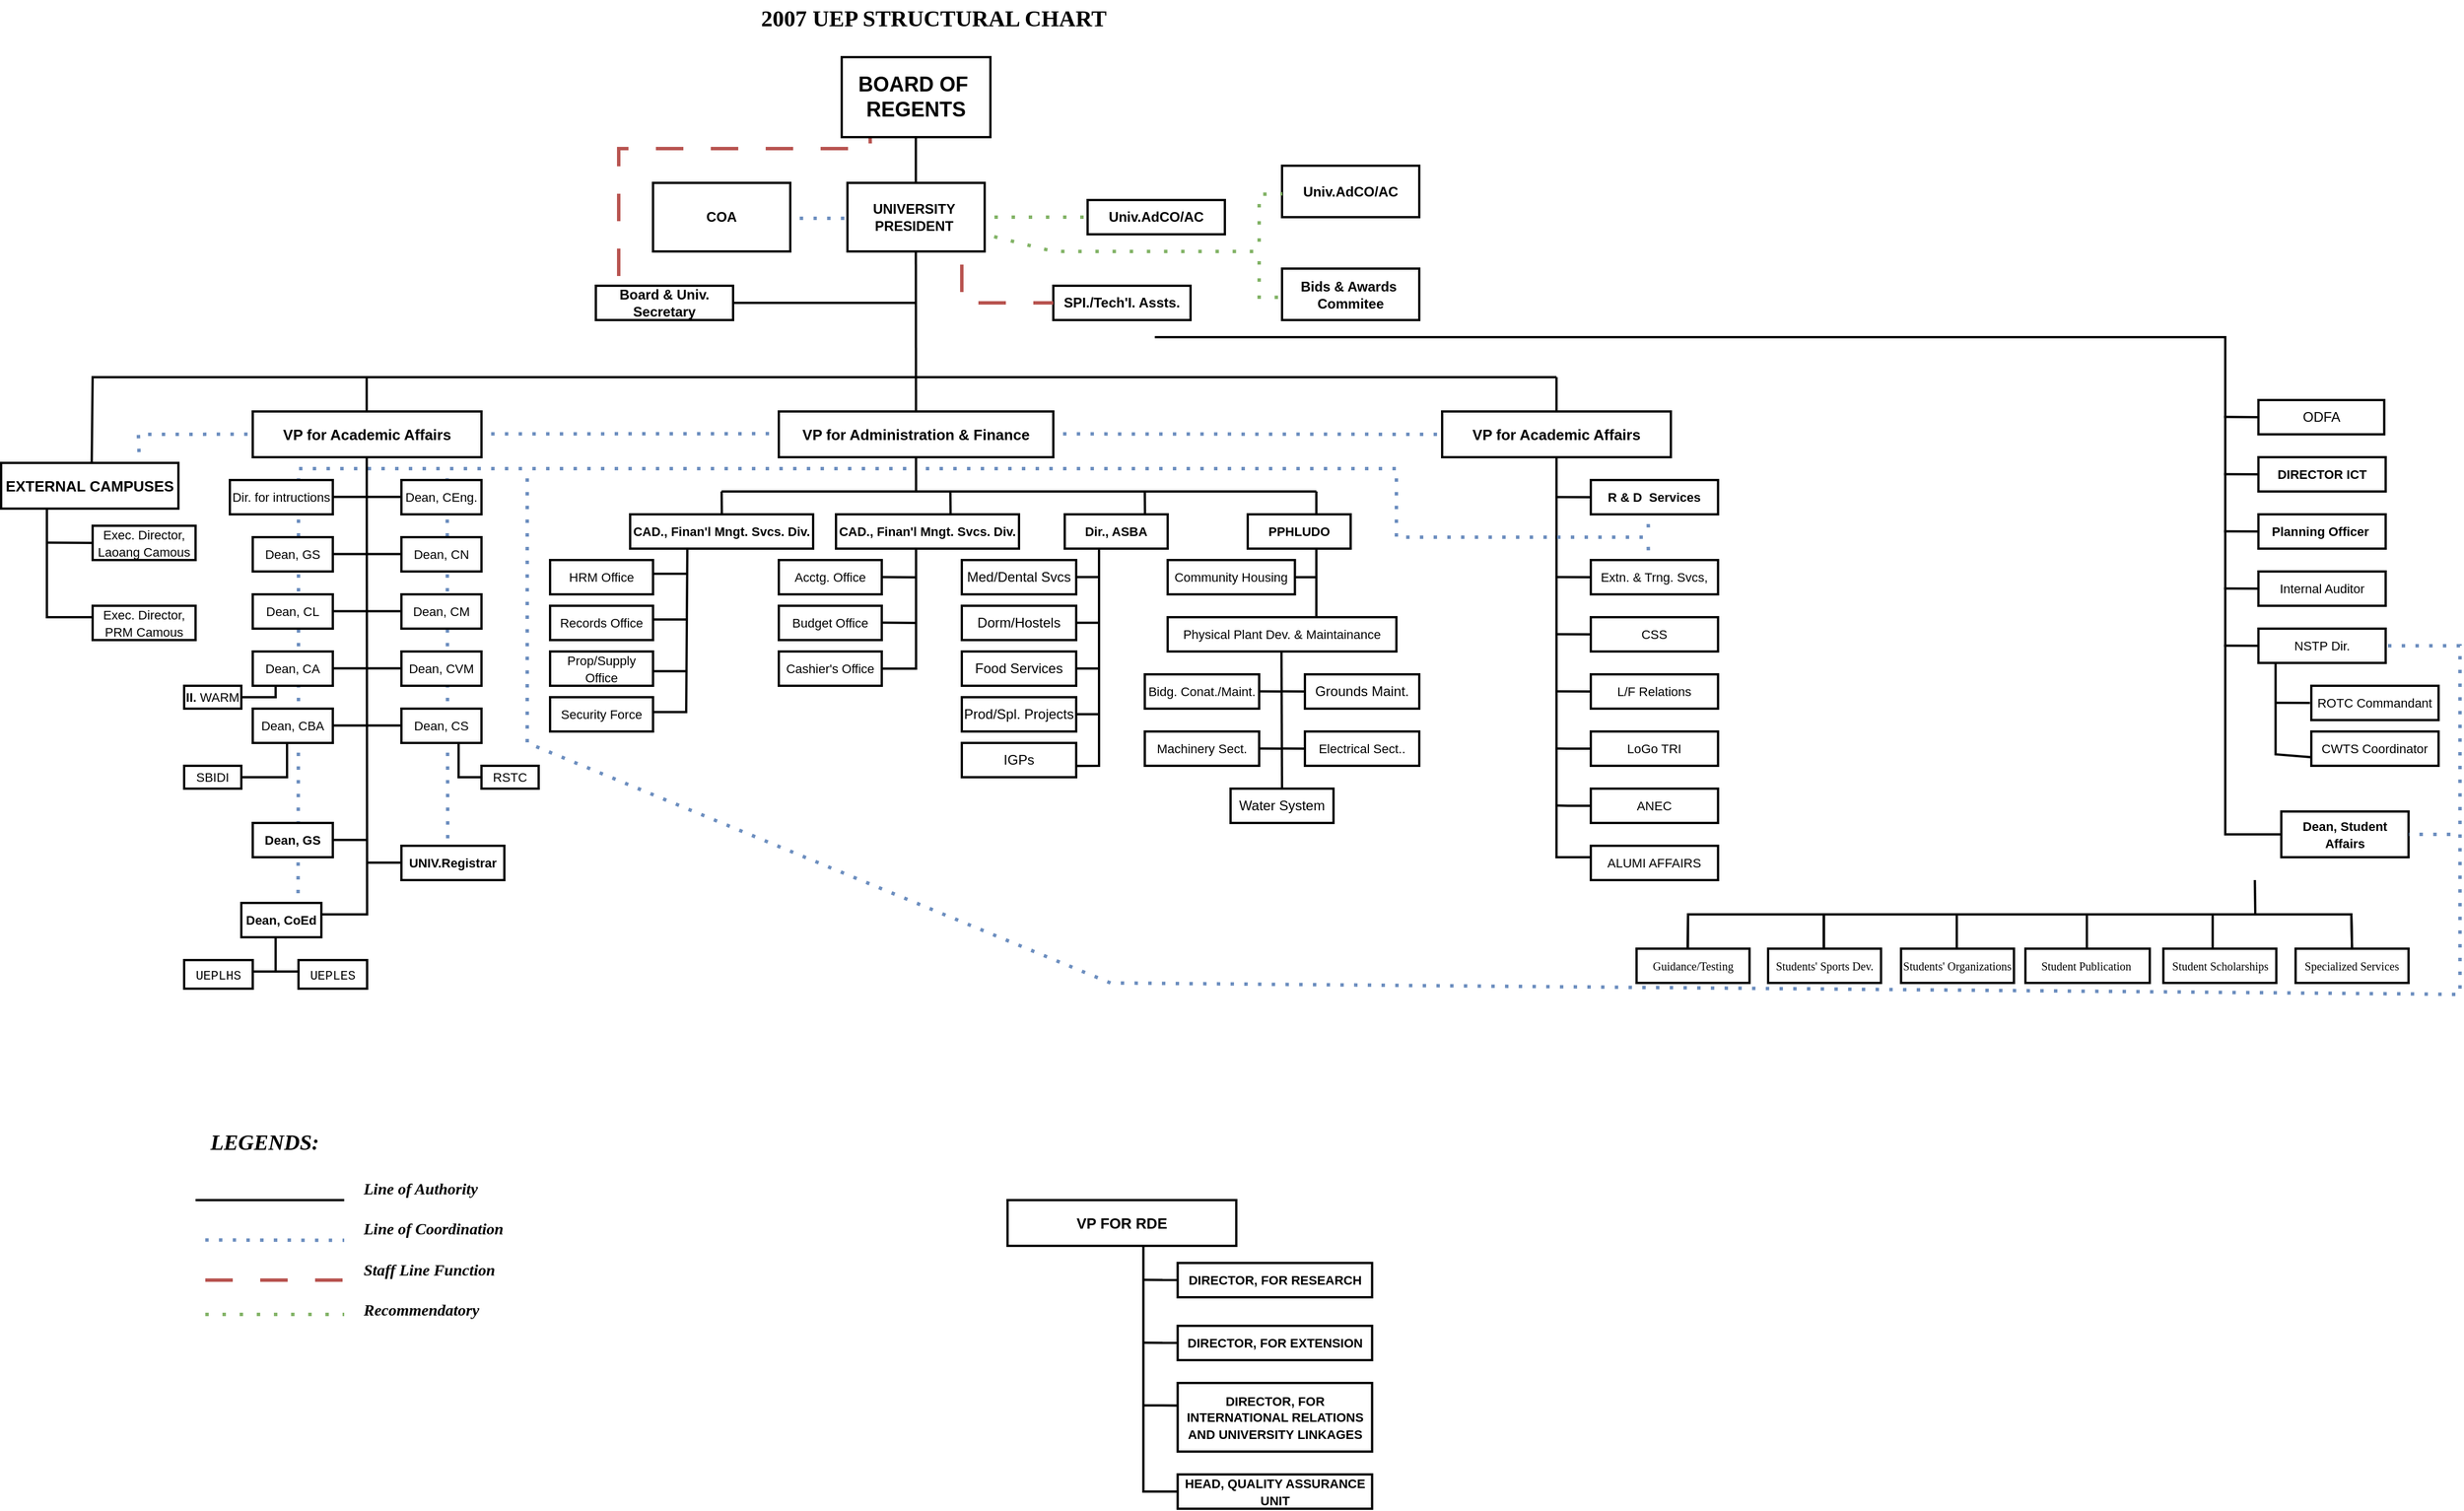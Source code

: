 <mxfile version="26.2.13">
  <diagram name="Page-1" id="oi49bJJJLrB58_nyAgDz">
    <mxGraphModel dx="1812" dy="1231" grid="1" gridSize="10" guides="1" tooltips="1" connect="1" arrows="1" fold="1" page="1" pageScale="1" pageWidth="1169" pageHeight="827" math="0" shadow="0">
      <root>
        <mxCell id="0" />
        <mxCell id="1" parent="0" />
        <mxCell id="IMQKR_mXS48PNvMq0RPa-146" value="" style="endArrow=none;dashed=1;html=1;dashPattern=1 3;strokeWidth=3;rounded=0;fontSize=12;startSize=8;endSize=8;curved=0;flowAnimation=1;fillColor=#dae8fc;strokeColor=light-dark(#6c8ebf, #006aff);gradientColor=#7ea6e0;entryX=0.78;entryY=0.008;entryDx=0;entryDy=0;entryPerimeter=0;" parent="1" target="IMQKR_mXS48PNvMq0RPa-121" edge="1">
          <mxGeometry width="50" height="50" relative="1" as="geometry">
            <mxPoint x="-350" y="-230.59" as="sourcePoint" />
            <mxPoint x="-910" y="-230" as="targetPoint" />
            <Array as="points">
              <mxPoint x="-350" y="-230.59" />
              <mxPoint x="-910" y="-230" />
            </Array>
          </mxGeometry>
        </mxCell>
        <mxCell id="IMQKR_mXS48PNvMq0RPa-141" value="" style="endArrow=none;dashed=1;html=1;dashPattern=1 3;strokeWidth=3;rounded=0;fontSize=12;startSize=8;endSize=8;curved=1;flowAnimation=1;fillColor=#dae8fc;strokeColor=light-dark(#6c8ebf, #006aff);gradientColor=#7ea6e0;entryX=0.45;entryY=0.045;entryDx=0;entryDy=0;entryPerimeter=0;" parent="1" target="IMQKR_mXS48PNvMq0RPa-103" edge="1">
          <mxGeometry width="50" height="50" relative="1" as="geometry">
            <mxPoint x="-640" y="-200.0" as="sourcePoint" />
            <mxPoint x="-380" y="-199.41" as="targetPoint" />
            <Array as="points">
              <mxPoint x="-640" y="-200.0" />
            </Array>
          </mxGeometry>
        </mxCell>
        <mxCell id="IMQKR_mXS48PNvMq0RPa-134" value="" style="endArrow=none;dashed=1;html=1;dashPattern=1 3;strokeWidth=3;rounded=0;fontSize=12;startSize=8;endSize=8;curved=0;flowAnimation=1;fillColor=#dae8fc;strokeColor=light-dark(#6c8ebf, #006aff);gradientColor=#7ea6e0;entryX=0.709;entryY=0.036;entryDx=0;entryDy=0;entryPerimeter=0;" parent="1" target="IMQKR_mXS48PNvMq0RPa-105" edge="1">
          <mxGeometry width="50" height="50" relative="1" as="geometry">
            <mxPoint x="-230" y="-200" as="sourcePoint" />
            <mxPoint x="-780" y="-200" as="targetPoint" />
            <Array as="points">
              <mxPoint x="-770" y="-200" />
              <mxPoint x="-770" y="-10" />
            </Array>
          </mxGeometry>
        </mxCell>
        <mxCell id="IMQKR_mXS48PNvMq0RPa-44" value="" style="endArrow=none;html=1;rounded=0;strokeWidth=2;entryX=0;entryY=0.5;entryDx=0;entryDy=0;" parent="1" edge="1">
          <mxGeometry width="50" height="50" relative="1" as="geometry">
            <mxPoint x="958.75" y="4.83" as="sourcePoint" />
            <mxPoint x="988.75" y="5" as="targetPoint" />
          </mxGeometry>
        </mxCell>
        <mxCell id="0XU8yOEGEvphrWySqXgv-4" value="&lt;b&gt;&lt;font style=&quot;font-size: 20px;&quot; face=&quot;Times New Roman&quot;&gt;2007 UEP STRUCTURAL CHART&lt;/font&gt;&lt;/b&gt;" style="text;strokeColor=none;fillColor=none;html=1;align=center;verticalAlign=middle;whiteSpace=wrap;rounded=0;fontSize=16;strokeWidth=2;" parent="1" vertex="1">
          <mxGeometry x="-411.25" y="-610" width="392.5" height="30" as="geometry" />
        </mxCell>
        <mxCell id="0XU8yOEGEvphrWySqXgv-8" value="&lt;b&gt;UNIVERSITY&amp;nbsp;&lt;/b&gt;&lt;div&gt;&lt;b&gt;PRESIDENT&amp;nbsp;&lt;/b&gt;&lt;/div&gt;" style="whiteSpace=wrap;html=1;rounded=0;strokeWidth=2;" parent="1" vertex="1">
          <mxGeometry x="-290" y="-450" width="120" height="60" as="geometry" />
        </mxCell>
        <mxCell id="0XU8yOEGEvphrWySqXgv-10" value="" style="endArrow=none;html=1;rounded=0;fontSize=12;startSize=8;endSize=8;curved=1;entryX=0.5;entryY=1;entryDx=0;entryDy=0;exitX=0.5;exitY=0;exitDx=0;exitDy=0;strokeWidth=2;" parent="1" edge="1">
          <mxGeometry width="50" height="50" relative="1" as="geometry">
            <mxPoint x="-230.18" y="-450" as="sourcePoint" />
            <mxPoint x="-230.18" y="-490" as="targetPoint" />
          </mxGeometry>
        </mxCell>
        <mxCell id="0XU8yOEGEvphrWySqXgv-11" value="&lt;b&gt;COA&lt;/b&gt;" style="whiteSpace=wrap;html=1;rounded=0;strokeWidth=2;" parent="1" vertex="1">
          <mxGeometry x="-460" y="-450" width="120" height="60" as="geometry" />
        </mxCell>
        <mxCell id="0XU8yOEGEvphrWySqXgv-13" value="" style="endArrow=none;dashed=1;html=1;dashPattern=1 3;strokeWidth=3;rounded=0;fontSize=12;startSize=8;endSize=8;curved=1;flowAnimation=1;fillColor=#dae8fc;strokeColor=light-dark(#6c8ebf, #006aff);gradientColor=#7ea6e0;" parent="1" edge="1">
          <mxGeometry width="50" height="50" relative="1" as="geometry">
            <mxPoint x="-340.12" y="-419.06" as="sourcePoint" />
            <mxPoint x="-290" y="-419" as="targetPoint" />
            <Array as="points">
              <mxPoint x="-340.12" y="-419.06" />
            </Array>
          </mxGeometry>
        </mxCell>
        <mxCell id="3eMUCkXR4s1VTk3WQuDd-3" value="" style="endArrow=none;dashed=1;html=1;rounded=0;curved=0;dashPattern=8 8;flowAnimation=1;entryX=0.191;entryY=1.003;entryDx=0;entryDy=0;fillColor=#f8cecc;gradientColor=#ea6b66;strokeColor=light-dark(#B85450,#FF0000);entryPerimeter=0;strokeWidth=3;" parent="1" target="0XU8yOEGEvphrWySqXgv-2" edge="1">
          <mxGeometry width="50" height="50" relative="1" as="geometry">
            <mxPoint x="-490" y="-360" as="sourcePoint" />
            <mxPoint x="-285.1" y="-488.88" as="targetPoint" />
            <Array as="points">
              <mxPoint x="-490" y="-480" />
              <mxPoint x="-380" y="-480" />
              <mxPoint x="-270" y="-480" />
            </Array>
          </mxGeometry>
        </mxCell>
        <mxCell id="3eMUCkXR4s1VTk3WQuDd-4" value="&lt;b&gt;Univ.AdCO/AC&lt;/b&gt;" style="whiteSpace=wrap;html=1;rounded=0;strokeWidth=2;" parent="1" vertex="1">
          <mxGeometry x="-80" y="-435" width="120" height="30" as="geometry" />
        </mxCell>
        <mxCell id="3eMUCkXR4s1VTk3WQuDd-5" value="&lt;b&gt;Univ.AdCO/AC&lt;/b&gt;" style="whiteSpace=wrap;html=1;rounded=0;strokeWidth=2;" parent="1" vertex="1">
          <mxGeometry x="90" y="-465" width="120" height="45" as="geometry" />
        </mxCell>
        <mxCell id="3eMUCkXR4s1VTk3WQuDd-6" value="&lt;b&gt;SPI./Tech&#39;I. Assts.&lt;/b&gt;" style="whiteSpace=wrap;html=1;rounded=0;strokeWidth=2;" parent="1" vertex="1">
          <mxGeometry x="-110" y="-360" width="120" height="30" as="geometry" />
        </mxCell>
        <mxCell id="3eMUCkXR4s1VTk3WQuDd-7" value="" style="endArrow=none;dashed=1;html=1;rounded=0;curved=0;dashPattern=8 8;flowAnimation=1;fillColor=#f8cecc;gradientColor=#ea6b66;strokeColor=light-dark(#B85450,#FF0000);entryX=0;entryY=0.5;entryDx=0;entryDy=0;strokeWidth=3;" parent="1" target="3eMUCkXR4s1VTk3WQuDd-6" edge="1">
          <mxGeometry width="50" height="50" relative="1" as="geometry">
            <mxPoint x="-190" y="-387" as="sourcePoint" />
            <mxPoint x="-110" y="-350" as="targetPoint" />
            <Array as="points">
              <mxPoint x="-190" y="-345" />
            </Array>
          </mxGeometry>
        </mxCell>
        <mxCell id="0XU8yOEGEvphrWySqXgv-2" value="&lt;h2&gt;BOARD OF&amp;nbsp;&lt;br&gt;REGENTS&lt;/h2&gt;" style="rounded=0;whiteSpace=wrap;html=1;strokeWidth=2;" parent="1" vertex="1">
          <mxGeometry x="-295" y="-560" width="130" height="70" as="geometry" />
        </mxCell>
        <mxCell id="3eMUCkXR4s1VTk3WQuDd-9" value="&lt;b&gt;Board &amp;amp; Univ. Secretary&lt;/b&gt;" style="whiteSpace=wrap;html=1;rounded=0;strokeWidth=2;" parent="1" vertex="1">
          <mxGeometry x="-510" y="-360" width="120" height="30" as="geometry" />
        </mxCell>
        <mxCell id="3eMUCkXR4s1VTk3WQuDd-13" value="" style="endArrow=none;html=1;rounded=0;fontSize=12;startSize=8;endSize=8;curved=1;entryX=0.5;entryY=1;entryDx=0;entryDy=0;strokeWidth=2;" parent="1" edge="1">
          <mxGeometry width="50" height="50" relative="1" as="geometry">
            <mxPoint x="-230" y="-180" as="sourcePoint" />
            <mxPoint x="-230.18" y="-390" as="targetPoint" />
          </mxGeometry>
        </mxCell>
        <mxCell id="3eMUCkXR4s1VTk3WQuDd-17" value="" style="endArrow=none;html=1;rounded=0;fontSize=12;startSize=8;endSize=8;curved=1;strokeWidth=2;exitX=1;exitY=0.5;exitDx=0;exitDy=0;" parent="1" source="3eMUCkXR4s1VTk3WQuDd-9" edge="1">
          <mxGeometry width="50" height="50" relative="1" as="geometry">
            <mxPoint x="-319.76" y="-290" as="sourcePoint" />
            <mxPoint x="-230" y="-345" as="targetPoint" />
          </mxGeometry>
        </mxCell>
        <mxCell id="3eMUCkXR4s1VTk3WQuDd-22" value="" style="endArrow=none;dashed=1;html=1;rounded=1;strokeWidth=3;targetPerimeterSpacing=0;jumpStyle=none;flowAnimation=1;shadow=0;strokeColor=light-dark(#82B366,#00FF00);curved=0;dashPattern=1 4;fillColor=#d5e8d4;gradientColor=#97d077;exitX=1;exitY=0.75;exitDx=0;exitDy=0;" parent="1" source="0XU8yOEGEvphrWySqXgv-8" edge="1">
          <mxGeometry width="50" height="50" relative="1" as="geometry">
            <mxPoint x="-170" y="-420.36" as="sourcePoint" />
            <mxPoint x="70" y="-390" as="targetPoint" />
            <Array as="points">
              <mxPoint x="-110" y="-390" />
            </Array>
          </mxGeometry>
        </mxCell>
        <mxCell id="3eMUCkXR4s1VTk3WQuDd-24" value="" style="endArrow=none;dashed=1;html=1;dashPattern=1 4;strokeWidth=3;rounded=0;fillColor=#d5e8d4;gradientColor=#97d077;strokeColor=light-dark(#82b366, #00ff04);entryX=0.003;entryY=0.547;entryDx=0;entryDy=0;flowAnimation=1;entryPerimeter=0;" parent="1" target="3eMUCkXR4s1VTk3WQuDd-5" edge="1">
          <mxGeometry width="50" height="50" relative="1" as="geometry">
            <mxPoint x="70" y="-390" as="sourcePoint" />
            <mxPoint x="60" y="-440" as="targetPoint" />
            <Array as="points">
              <mxPoint x="70" y="-440" />
            </Array>
          </mxGeometry>
        </mxCell>
        <mxCell id="3eMUCkXR4s1VTk3WQuDd-25" value="" style="endArrow=none;dashed=1;html=1;dashPattern=1 4;strokeWidth=3;rounded=0;fillColor=#d5e8d4;gradientColor=#97d077;strokeColor=light-dark(#82b366, #00ff04);flowAnimation=1;entryX=0.022;entryY=0.56;entryDx=0;entryDy=0;entryPerimeter=0;" parent="1" target="3eMUCkXR4s1VTk3WQuDd-26" edge="1">
          <mxGeometry width="50" height="50" relative="1" as="geometry">
            <mxPoint x="70" y="-390" as="sourcePoint" />
            <mxPoint x="90" y="-360" as="targetPoint" />
            <Array as="points">
              <mxPoint x="70" y="-350" />
            </Array>
          </mxGeometry>
        </mxCell>
        <mxCell id="3eMUCkXR4s1VTk3WQuDd-26" value="&lt;b&gt;Bids &amp;amp; Awards&amp;nbsp;&lt;/b&gt;&lt;div&gt;&lt;b&gt;Commitee&lt;/b&gt;&lt;/div&gt;" style="whiteSpace=wrap;html=1;rounded=0;strokeWidth=2;" parent="1" vertex="1">
          <mxGeometry x="90" y="-375" width="120" height="45" as="geometry" />
        </mxCell>
        <mxCell id="3eMUCkXR4s1VTk3WQuDd-28" value="" style="endArrow=none;dashed=1;html=1;dashPattern=1 4;strokeWidth=3;rounded=0;fillColor=#d5e8d4;gradientColor=#97d077;strokeColor=light-dark(#82b366, #00ff04);entryX=0;entryY=0.5;entryDx=0;entryDy=0;flowAnimation=1;exitX=1;exitY=0.5;exitDx=0;exitDy=0;" parent="1" source="0XU8yOEGEvphrWySqXgv-8" target="3eMUCkXR4s1VTk3WQuDd-4" edge="1">
          <mxGeometry width="50" height="50" relative="1" as="geometry">
            <mxPoint x="-140" y="-430" as="sourcePoint" />
            <mxPoint x="-120" y="-480" as="targetPoint" />
            <Array as="points">
              <mxPoint x="-120" y="-420" />
            </Array>
          </mxGeometry>
        </mxCell>
        <mxCell id="3eMUCkXR4s1VTk3WQuDd-29" value="" style="endArrow=none;html=1;rounded=0;fontSize=12;startSize=8;endSize=8;curved=0;strokeWidth=2;exitX=1;exitY=0.5;exitDx=0;exitDy=0;entryX=0;entryY=0.5;entryDx=0;entryDy=0;" parent="1" target="IMQKR_mXS48PNvMq0RPa-45" edge="1">
          <mxGeometry width="50" height="50" relative="1" as="geometry">
            <mxPoint x="-21.25" y="-315" as="sourcePoint" />
            <mxPoint x="958.75" y="130" as="targetPoint" />
            <Array as="points">
              <mxPoint x="914.75" y="-315" />
              <mxPoint x="914.75" y="120" />
            </Array>
          </mxGeometry>
        </mxCell>
        <mxCell id="3eMUCkXR4s1VTk3WQuDd-30" value="" style="endArrow=none;html=1;rounded=0;fontSize=12;startSize=8;endSize=8;curved=0;strokeWidth=2;exitX=0.511;exitY=0.011;exitDx=0;exitDy=0;exitPerimeter=0;" parent="1" source="IMQKR_mXS48PNvMq0RPa-121" edge="1">
          <mxGeometry width="50" height="50" relative="1" as="geometry">
            <mxPoint x="-950" y="-210" as="sourcePoint" />
            <mxPoint x="330" y="-280" as="targetPoint" />
            <Array as="points">
              <mxPoint x="-950" y="-280" />
            </Array>
          </mxGeometry>
        </mxCell>
        <mxCell id="3eMUCkXR4s1VTk3WQuDd-31" value="&lt;b&gt;&lt;font style=&quot;font-size: 13px;&quot;&gt;VP for Administration &amp;amp; Finance&lt;/font&gt;&lt;/b&gt;" style="whiteSpace=wrap;html=1;rounded=0;strokeWidth=2;" parent="1" vertex="1">
          <mxGeometry x="-350" y="-250" width="240" height="40" as="geometry" />
        </mxCell>
        <mxCell id="3eMUCkXR4s1VTk3WQuDd-33" value="&lt;font style=&quot;font-size: 11px;&quot;&gt;&lt;b&gt;CAD., Finan&#39;l Mngt. Svcs. Div.&lt;/b&gt;&lt;/font&gt;" style="whiteSpace=wrap;html=1;rounded=0;strokeWidth=2;" parent="1" vertex="1">
          <mxGeometry x="-300" y="-160" width="160" height="30" as="geometry" />
        </mxCell>
        <mxCell id="3eMUCkXR4s1VTk3WQuDd-35" value="" style="endArrow=none;html=1;rounded=0;fontSize=12;startSize=8;endSize=8;curved=0;strokeWidth=2;targetPerimeterSpacing=-1;" parent="1" edge="1">
          <mxGeometry width="50" height="50" relative="1" as="geometry">
            <mxPoint x="-400" y="-180" as="sourcePoint" />
            <mxPoint x="120" y="-180" as="targetPoint" />
          </mxGeometry>
        </mxCell>
        <mxCell id="3eMUCkXR4s1VTk3WQuDd-36" value="" style="endArrow=none;html=1;rounded=0;fontSize=12;startSize=8;endSize=8;curved=1;strokeWidth=2;" parent="1" edge="1">
          <mxGeometry width="50" height="50" relative="1" as="geometry">
            <mxPoint x="-199.82" y="-160" as="sourcePoint" />
            <mxPoint x="-200" y="-180" as="targetPoint" />
          </mxGeometry>
        </mxCell>
        <mxCell id="3eMUCkXR4s1VTk3WQuDd-38" value="&lt;span style=&quot;font-size: 11px;&quot;&gt;&lt;b&gt;Dir., ASBA&lt;/b&gt;&lt;/span&gt;" style="whiteSpace=wrap;html=1;rounded=0;strokeWidth=2;" parent="1" vertex="1">
          <mxGeometry x="-100" y="-160" width="90" height="30" as="geometry" />
        </mxCell>
        <mxCell id="3eMUCkXR4s1VTk3WQuDd-39" value="" style="endArrow=none;html=1;rounded=0;fontSize=12;startSize=8;endSize=8;curved=1;strokeWidth=2;" parent="1" edge="1">
          <mxGeometry width="50" height="50" relative="1" as="geometry">
            <mxPoint x="-29.82" y="-160" as="sourcePoint" />
            <mxPoint x="-30" y="-180" as="targetPoint" />
          </mxGeometry>
        </mxCell>
        <mxCell id="3eMUCkXR4s1VTk3WQuDd-42" value="" style="endArrow=none;html=1;rounded=1;fontSize=12;startSize=8;endSize=8;curved=0;strokeWidth=2;" parent="1" edge="1">
          <mxGeometry width="50" height="50" relative="1" as="geometry">
            <mxPoint x="120" y="-70" as="sourcePoint" />
            <mxPoint x="120.0" y="-180" as="targetPoint" />
          </mxGeometry>
        </mxCell>
        <mxCell id="3eMUCkXR4s1VTk3WQuDd-46" value="&lt;font style=&quot;font-size: 11px;&quot;&gt;&lt;b&gt;CAD., Finan&#39;l Mngt. Svcs. Div.&lt;/b&gt;&lt;/font&gt;" style="whiteSpace=wrap;html=1;rounded=0;strokeWidth=2;" parent="1" vertex="1">
          <mxGeometry x="-480" y="-160" width="160" height="30" as="geometry" />
        </mxCell>
        <mxCell id="3eMUCkXR4s1VTk3WQuDd-47" value="" style="endArrow=none;html=1;rounded=0;fontSize=12;startSize=8;endSize=8;curved=1;strokeWidth=2;" parent="1" edge="1">
          <mxGeometry width="50" height="50" relative="1" as="geometry">
            <mxPoint x="-399.82" y="-160" as="sourcePoint" />
            <mxPoint x="-400" y="-180" as="targetPoint" />
          </mxGeometry>
        </mxCell>
        <mxCell id="3eMUCkXR4s1VTk3WQuDd-49" value="" style="endArrow=none;html=1;rounded=0;fontSize=12;startSize=8;endSize=8;curved=1;strokeWidth=2;" parent="1" edge="1">
          <mxGeometry width="50" height="50" relative="1" as="geometry">
            <mxPoint x="-230" y="-104.86" as="sourcePoint" />
            <mxPoint x="-260" y="-105.15" as="targetPoint" />
          </mxGeometry>
        </mxCell>
        <mxCell id="3eMUCkXR4s1VTk3WQuDd-50" value="" style="endArrow=none;html=1;rounded=0;fontSize=12;startSize=8;endSize=8;curved=1;strokeWidth=2;" parent="1" edge="1">
          <mxGeometry width="50" height="50" relative="1" as="geometry">
            <mxPoint x="-230" y="-65" as="sourcePoint" />
            <mxPoint x="-260" y="-65.29" as="targetPoint" />
          </mxGeometry>
        </mxCell>
        <mxCell id="3eMUCkXR4s1VTk3WQuDd-52" value="&lt;span style=&quot;font-size: 11px;&quot;&gt;Acctg. Office&lt;/span&gt;" style="whiteSpace=wrap;html=1;rounded=0;strokeWidth=2;" parent="1" vertex="1">
          <mxGeometry x="-350" y="-120" width="90" height="30" as="geometry" />
        </mxCell>
        <mxCell id="3eMUCkXR4s1VTk3WQuDd-53" value="&lt;span style=&quot;font-size: 11px;&quot;&gt;Budget Office&lt;/span&gt;" style="whiteSpace=wrap;html=1;rounded=0;strokeWidth=2;" parent="1" vertex="1">
          <mxGeometry x="-350" y="-80" width="90" height="30" as="geometry" />
        </mxCell>
        <mxCell id="3eMUCkXR4s1VTk3WQuDd-54" value="&lt;span style=&quot;font-size: 11px;&quot;&gt;Cashier&#39;s Office&lt;/span&gt;" style="whiteSpace=wrap;html=1;rounded=0;strokeWidth=2;" parent="1" vertex="1">
          <mxGeometry x="-350" y="-40" width="90" height="30" as="geometry" />
        </mxCell>
        <mxCell id="3eMUCkXR4s1VTk3WQuDd-55" value="&lt;span style=&quot;font-size: 11px;&quot;&gt;&lt;span style=&quot;font-weight: normal;&quot;&gt;HRM Office&lt;/span&gt;&lt;/span&gt;" style="whiteSpace=wrap;html=1;rounded=0;fontStyle=1;strokeWidth=2;" parent="1" vertex="1">
          <mxGeometry x="-550" y="-120" width="90" height="30" as="geometry" />
        </mxCell>
        <mxCell id="3eMUCkXR4s1VTk3WQuDd-56" value="&lt;span style=&quot;font-size: 11px;&quot;&gt;Records Office&lt;/span&gt;" style="whiteSpace=wrap;html=1;rounded=0;strokeWidth=2;" parent="1" vertex="1">
          <mxGeometry x="-550" y="-80" width="90" height="30" as="geometry" />
        </mxCell>
        <mxCell id="3eMUCkXR4s1VTk3WQuDd-57" value="&lt;span style=&quot;font-size: 11px;&quot;&gt;Prop/Supply Office&lt;/span&gt;" style="whiteSpace=wrap;html=1;rounded=0;strokeWidth=2;" parent="1" vertex="1">
          <mxGeometry x="-550" y="-40" width="90" height="30" as="geometry" />
        </mxCell>
        <mxCell id="3eMUCkXR4s1VTk3WQuDd-58" value="" style="endArrow=none;html=1;rounded=0;fontSize=12;startSize=8;endSize=8;curved=1;strokeWidth=2;" parent="1" edge="1">
          <mxGeometry width="50" height="50" relative="1" as="geometry">
            <mxPoint x="-430" y="-107.99" as="sourcePoint" />
            <mxPoint x="-460" y="-107.99" as="targetPoint" />
          </mxGeometry>
        </mxCell>
        <mxCell id="3eMUCkXR4s1VTk3WQuDd-59" value="" style="endArrow=none;html=1;rounded=0;fontSize=12;startSize=8;endSize=8;curved=1;strokeWidth=2;" parent="1" edge="1">
          <mxGeometry width="50" height="50" relative="1" as="geometry">
            <mxPoint x="-430" y="-67.99" as="sourcePoint" />
            <mxPoint x="-460" y="-67.99" as="targetPoint" />
          </mxGeometry>
        </mxCell>
        <mxCell id="3eMUCkXR4s1VTk3WQuDd-60" value="" style="endArrow=none;html=1;rounded=0;fontSize=12;startSize=8;endSize=8;curved=1;strokeWidth=2;entryX=1.006;entryY=0.659;entryDx=0;entryDy=0;entryPerimeter=0;" parent="1" edge="1">
          <mxGeometry width="50" height="50" relative="1" as="geometry">
            <mxPoint x="-430" y="-22.7" as="sourcePoint" />
            <mxPoint x="-459" y="-22.7" as="targetPoint" />
          </mxGeometry>
        </mxCell>
        <mxCell id="3eMUCkXR4s1VTk3WQuDd-61" value="&lt;span style=&quot;font-size: 11px;&quot;&gt;Security Force&lt;/span&gt;" style="whiteSpace=wrap;html=1;rounded=0;strokeWidth=2;" parent="1" vertex="1">
          <mxGeometry x="-550" width="90" height="30" as="geometry" />
        </mxCell>
        <mxCell id="3eMUCkXR4s1VTk3WQuDd-64" value="" style="endArrow=none;html=1;rounded=0;strokeWidth=2;exitX=1;exitY=0.5;exitDx=0;exitDy=0;" parent="1" edge="1">
          <mxGeometry width="50" height="50" relative="1" as="geometry">
            <mxPoint x="-460" y="13" as="sourcePoint" />
            <mxPoint x="-430" y="-130" as="targetPoint" />
            <Array as="points">
              <mxPoint x="-431" y="13" />
            </Array>
          </mxGeometry>
        </mxCell>
        <mxCell id="3eMUCkXR4s1VTk3WQuDd-65" value="" style="endArrow=none;html=1;rounded=0;strokeWidth=2;exitX=1;exitY=0.5;exitDx=0;exitDy=0;" parent="1" source="3eMUCkXR4s1VTk3WQuDd-54" edge="1">
          <mxGeometry width="50" height="50" relative="1" as="geometry">
            <mxPoint x="-260" y="13" as="sourcePoint" />
            <mxPoint x="-230" y="-130" as="targetPoint" />
            <Array as="points">
              <mxPoint x="-230" y="-25" />
            </Array>
          </mxGeometry>
        </mxCell>
        <mxCell id="3eMUCkXR4s1VTk3WQuDd-66" value="" style="endArrow=none;html=1;rounded=0;strokeWidth=2;exitX=0.99;exitY=0.67;exitDx=0;exitDy=0;exitPerimeter=0;" parent="1" source="3eMUCkXR4s1VTk3WQuDd-80" edge="1">
          <mxGeometry width="50" height="50" relative="1" as="geometry">
            <mxPoint x="-69.76" y="80" as="sourcePoint" />
            <mxPoint x="-70" y="-130" as="targetPoint" />
            <Array as="points">
              <mxPoint x="-70" y="60" />
            </Array>
          </mxGeometry>
        </mxCell>
        <mxCell id="3eMUCkXR4s1VTk3WQuDd-68" value="" style="endArrow=none;html=1;rounded=0;strokeWidth=2;" parent="1" edge="1">
          <mxGeometry width="50" height="50" relative="1" as="geometry">
            <mxPoint x="-90" y="-105.14" as="sourcePoint" />
            <mxPoint x="-70" y="-105.14" as="targetPoint" />
          </mxGeometry>
        </mxCell>
        <mxCell id="3eMUCkXR4s1VTk3WQuDd-69" value="Med/Dental Svcs" style="whiteSpace=wrap;html=1;rounded=0;strokeWidth=2;" parent="1" vertex="1">
          <mxGeometry x="-190" y="-120" width="100" height="30" as="geometry" />
        </mxCell>
        <mxCell id="3eMUCkXR4s1VTk3WQuDd-73" value="" style="endArrow=none;html=1;rounded=0;strokeWidth=2;" parent="1" edge="1">
          <mxGeometry width="50" height="50" relative="1" as="geometry">
            <mxPoint x="-90" y="-65.14" as="sourcePoint" />
            <mxPoint x="-70" y="-65.14" as="targetPoint" />
          </mxGeometry>
        </mxCell>
        <mxCell id="3eMUCkXR4s1VTk3WQuDd-74" value="Dorm/Hostels" style="whiteSpace=wrap;html=1;rounded=0;strokeWidth=2;" parent="1" vertex="1">
          <mxGeometry x="-190" y="-80" width="100" height="30" as="geometry" />
        </mxCell>
        <mxCell id="3eMUCkXR4s1VTk3WQuDd-75" value="" style="endArrow=none;html=1;rounded=0;strokeWidth=2;" parent="1" edge="1">
          <mxGeometry width="50" height="50" relative="1" as="geometry">
            <mxPoint x="-90" y="-25.14" as="sourcePoint" />
            <mxPoint x="-70" y="-25.14" as="targetPoint" />
          </mxGeometry>
        </mxCell>
        <mxCell id="3eMUCkXR4s1VTk3WQuDd-76" value="Food Services" style="whiteSpace=wrap;html=1;rounded=0;strokeWidth=2;" parent="1" vertex="1">
          <mxGeometry x="-190" y="-40" width="100" height="30" as="geometry" />
        </mxCell>
        <mxCell id="3eMUCkXR4s1VTk3WQuDd-77" value="" style="endArrow=none;html=1;rounded=0;strokeWidth=2;" parent="1" edge="1">
          <mxGeometry width="50" height="50" relative="1" as="geometry">
            <mxPoint x="-90" y="14.86" as="sourcePoint" />
            <mxPoint x="-70" y="14.86" as="targetPoint" />
          </mxGeometry>
        </mxCell>
        <mxCell id="3eMUCkXR4s1VTk3WQuDd-78" value="Prod/Spl. Projects" style="whiteSpace=wrap;html=1;rounded=0;strokeWidth=2;" parent="1" vertex="1">
          <mxGeometry x="-190" width="100" height="30" as="geometry" />
        </mxCell>
        <mxCell id="3eMUCkXR4s1VTk3WQuDd-80" value="IGPs" style="whiteSpace=wrap;html=1;rounded=0;strokeWidth=2;" parent="1" vertex="1">
          <mxGeometry x="-190" y="40" width="100" height="30" as="geometry" />
        </mxCell>
        <mxCell id="3eMUCkXR4s1VTk3WQuDd-41" value="&lt;span style=&quot;font-size: 11px;&quot;&gt;&lt;b&gt;PPHLUDO&lt;/b&gt;&lt;/span&gt;" style="whiteSpace=wrap;html=1;rounded=0;strokeWidth=2;" parent="1" vertex="1">
          <mxGeometry x="60" y="-160" width="90" height="30" as="geometry" />
        </mxCell>
        <mxCell id="3eMUCkXR4s1VTk3WQuDd-83" value="&lt;font style=&quot;font-size: 11px;&quot;&gt;Community Housing&lt;/font&gt;" style="whiteSpace=wrap;html=1;rounded=0;strokeWidth=2;" parent="1" vertex="1">
          <mxGeometry x="-10" y="-120" width="111.25" height="30" as="geometry" />
        </mxCell>
        <mxCell id="3eMUCkXR4s1VTk3WQuDd-84" value="" style="endArrow=none;html=1;rounded=0;strokeWidth=2;" parent="1" edge="1">
          <mxGeometry width="50" height="50" relative="1" as="geometry">
            <mxPoint x="101" y="-105" as="sourcePoint" />
            <mxPoint x="120" y="-105" as="targetPoint" />
          </mxGeometry>
        </mxCell>
        <mxCell id="3eMUCkXR4s1VTk3WQuDd-85" value="&lt;font style=&quot;font-size: 11px;&quot;&gt;Physical Plant Dev. &amp;amp; Maintainance&lt;/font&gt;" style="whiteSpace=wrap;html=1;rounded=0;strokeWidth=2;" parent="1" vertex="1">
          <mxGeometry x="-10" y="-70" width="200" height="30" as="geometry" />
        </mxCell>
        <mxCell id="3eMUCkXR4s1VTk3WQuDd-86" value="" style="endArrow=none;html=1;rounded=0;strokeWidth=2;" parent="1" edge="1">
          <mxGeometry width="50" height="50" relative="1" as="geometry">
            <mxPoint x="90" y="80" as="sourcePoint" />
            <mxPoint x="89.52" y="-40" as="targetPoint" />
          </mxGeometry>
        </mxCell>
        <mxCell id="3eMUCkXR4s1VTk3WQuDd-90" value="" style="endArrow=none;html=1;rounded=0;strokeWidth=2;" parent="1" edge="1">
          <mxGeometry width="50" height="50" relative="1" as="geometry">
            <mxPoint x="70" y="-5.14" as="sourcePoint" />
            <mxPoint x="90" y="-5" as="targetPoint" />
          </mxGeometry>
        </mxCell>
        <mxCell id="3eMUCkXR4s1VTk3WQuDd-91" value="&lt;font style=&quot;font-size: 11px;&quot;&gt;Bidg. Conat./Maint.&lt;/font&gt;" style="whiteSpace=wrap;html=1;rounded=0;strokeWidth=2;" parent="1" vertex="1">
          <mxGeometry x="-30" y="-20" width="100" height="30" as="geometry" />
        </mxCell>
        <mxCell id="3eMUCkXR4s1VTk3WQuDd-94" value="" style="endArrow=none;html=1;rounded=0;strokeWidth=2;" parent="1" edge="1">
          <mxGeometry width="50" height="50" relative="1" as="geometry">
            <mxPoint x="90" y="-5.14" as="sourcePoint" />
            <mxPoint x="110" y="-5" as="targetPoint" />
          </mxGeometry>
        </mxCell>
        <mxCell id="3eMUCkXR4s1VTk3WQuDd-95" value="Grounds Maint." style="whiteSpace=wrap;html=1;rounded=0;strokeWidth=2;" parent="1" vertex="1">
          <mxGeometry x="110" y="-20" width="100" height="30" as="geometry" />
        </mxCell>
        <mxCell id="3eMUCkXR4s1VTk3WQuDd-98" value="" style="endArrow=none;html=1;rounded=0;strokeWidth=2;" parent="1" edge="1">
          <mxGeometry width="50" height="50" relative="1" as="geometry">
            <mxPoint x="70" y="44.86" as="sourcePoint" />
            <mxPoint x="90" y="45" as="targetPoint" />
          </mxGeometry>
        </mxCell>
        <mxCell id="3eMUCkXR4s1VTk3WQuDd-99" value="&lt;font style=&quot;font-size: 11px;&quot;&gt;Machinery Sect.&lt;/font&gt;" style="whiteSpace=wrap;html=1;rounded=0;strokeWidth=2;" parent="1" vertex="1">
          <mxGeometry x="-30" y="30" width="100" height="30" as="geometry" />
        </mxCell>
        <mxCell id="3eMUCkXR4s1VTk3WQuDd-100" value="" style="endArrow=none;html=1;rounded=0;strokeWidth=2;" parent="1" edge="1">
          <mxGeometry width="50" height="50" relative="1" as="geometry">
            <mxPoint x="90" y="44.86" as="sourcePoint" />
            <mxPoint x="110" y="45" as="targetPoint" />
          </mxGeometry>
        </mxCell>
        <mxCell id="3eMUCkXR4s1VTk3WQuDd-101" value="&lt;font style=&quot;font-size: 11px;&quot;&gt;Electrical Sect..&lt;/font&gt;" style="whiteSpace=wrap;html=1;rounded=0;strokeWidth=2;" parent="1" vertex="1">
          <mxGeometry x="110" y="30" width="100" height="30" as="geometry" />
        </mxCell>
        <mxCell id="3eMUCkXR4s1VTk3WQuDd-102" value="Water System" style="whiteSpace=wrap;html=1;rounded=0;strokeWidth=2;" parent="1" vertex="1">
          <mxGeometry x="45" y="80" width="90" height="30" as="geometry" />
        </mxCell>
        <mxCell id="3eMUCkXR4s1VTk3WQuDd-107" value="" style="endArrow=none;html=1;rounded=0;fontSize=12;startSize=8;endSize=8;curved=0;entryX=0.5;entryY=1;entryDx=0;entryDy=0;strokeWidth=2;" parent="1" edge="1">
          <mxGeometry width="50" height="50" relative="1" as="geometry">
            <mxPoint x="-750" y="190" as="sourcePoint" />
            <mxPoint x="-710.37" y="-280" as="targetPoint" />
            <Array as="points">
              <mxPoint x="-710" y="190" />
            </Array>
          </mxGeometry>
        </mxCell>
        <mxCell id="3eMUCkXR4s1VTk3WQuDd-105" value="&lt;span style=&quot;font-size: 13px;&quot;&gt;&lt;b&gt;VP for Academic Affairs&lt;/b&gt;&lt;/span&gt;" style="whiteSpace=wrap;html=1;rounded=0;strokeWidth=2;" parent="1" vertex="1">
          <mxGeometry x="-810" y="-250" width="200" height="40" as="geometry" />
        </mxCell>
        <mxCell id="IMQKR_mXS48PNvMq0RPa-1" value="&lt;span style=&quot;font-size: 11px;&quot;&gt;&lt;b&gt;R &amp;amp; D&amp;nbsp;&lt;/b&gt;&lt;/span&gt;&lt;span style=&quot;color: rgba(0, 0, 0, 0); font-family: monospace; font-size: 0px; text-align: start; text-wrap-mode: nowrap;&quot;&gt;%3CmxGraphModel%3E%3Croot%3E%3CmxCell%20id%3D%220%22%2F%3E%3CmxCell%20id%3D%221%22%20parent%3D%220%22%2F%3E%3CmxCell%20id%3D%222%22%20value%3D%22%26lt%3Bfont%20style%3D%26quot%3Bfont-size%3A%2011px%3B%26quot%3B%26gt%3BCommunity%20Housing%26lt%3B%2Ffont%26gt%3B%22%20style%3D%22whiteSpace%3Dwrap%3Bhtml%3D1%3Brounded%3D0%3B%22%20vertex%3D%221%22%20parent%3D%221%22%3E%3CmxGeometry%20x%3D%22990%22%20y%3D%22670%22%20width%3D%22111.25%22%20height%3D%2230%22%20as%3D%22geometry%22%2F%3E%3C%2FmxCell%3E%3CmxCell%20id%3D%223%22%20value%3D%22%22%20style%3D%22endArrow%3Dnone%3Bhtml%3D1%3Brounded%3D0%3BstrokeWidth%3D2%3BentryX%3D0%3BentryY%3D0.5%3BentryDx%3D0%3BentryDy%3D0%3B%22%20edge%3D%221%22%20target%3D%222%22%20parent%3D%221%22%3E%3CmxGeometry%20width%3D%2250%22%20height%3D%2250%22%20relative%3D%221%22%20as%3D%22geometry%22%3E%3CmxPoint%20x%3D%22960%22%20y%3D%22684.83%22%20as%3D%22sourcePoint%22%2F%3E%3CmxPoint%20x%3D%22979%22%20y%3D%22684.83%22%20as%3D%22targetPoint%22%2F%3E%3C%2FmxGeometry%3E%3C%2FmxCell%3E%3C%2Froot%3E%3C%2FmxGraphModel%3E&lt;/span&gt;&lt;span style=&quot;font-size: 11px;&quot;&gt;&amp;nbsp;&lt;b&gt;Services&lt;/b&gt;&lt;/span&gt;" style="whiteSpace=wrap;html=1;rounded=0;strokeWidth=2;" parent="1" vertex="1">
          <mxGeometry x="360" y="-190" width="111.25" height="30" as="geometry" />
        </mxCell>
        <mxCell id="IMQKR_mXS48PNvMq0RPa-2" value="" style="endArrow=none;html=1;rounded=0;strokeWidth=2;entryX=0;entryY=0.5;entryDx=0;entryDy=0;" parent="1" target="IMQKR_mXS48PNvMq0RPa-1" edge="1">
          <mxGeometry width="50" height="50" relative="1" as="geometry">
            <mxPoint x="330" y="-175.17" as="sourcePoint" />
            <mxPoint x="349" y="-175.17" as="targetPoint" />
          </mxGeometry>
        </mxCell>
        <mxCell id="IMQKR_mXS48PNvMq0RPa-7" value="&lt;span style=&quot;font-size: 11px;&quot;&gt;Extn. &amp;amp; Trng. Svcs,&lt;/span&gt;" style="whiteSpace=wrap;html=1;rounded=0;strokeWidth=2;" parent="1" vertex="1">
          <mxGeometry x="360" y="-120" width="111.25" height="30" as="geometry" />
        </mxCell>
        <mxCell id="IMQKR_mXS48PNvMq0RPa-8" value="" style="endArrow=none;html=1;rounded=0;strokeWidth=2;entryX=0;entryY=0.5;entryDx=0;entryDy=0;" parent="1" target="IMQKR_mXS48PNvMq0RPa-7" edge="1">
          <mxGeometry width="50" height="50" relative="1" as="geometry">
            <mxPoint x="330" y="-105.17" as="sourcePoint" />
            <mxPoint x="349" y="-105.17" as="targetPoint" />
          </mxGeometry>
        </mxCell>
        <mxCell id="IMQKR_mXS48PNvMq0RPa-11" value="&lt;span style=&quot;font-size: 11px;&quot;&gt;CSS&lt;/span&gt;" style="whiteSpace=wrap;html=1;rounded=0;strokeWidth=2;" parent="1" vertex="1">
          <mxGeometry x="360" y="-70" width="111.25" height="30" as="geometry" />
        </mxCell>
        <mxCell id="IMQKR_mXS48PNvMq0RPa-12" value="" style="endArrow=none;html=1;rounded=0;strokeWidth=2;entryX=0;entryY=0.5;entryDx=0;entryDy=0;" parent="1" target="IMQKR_mXS48PNvMq0RPa-11" edge="1">
          <mxGeometry width="50" height="50" relative="1" as="geometry">
            <mxPoint x="330" y="-55.17" as="sourcePoint" />
            <mxPoint x="349" y="-55.17" as="targetPoint" />
          </mxGeometry>
        </mxCell>
        <mxCell id="IMQKR_mXS48PNvMq0RPa-13" value="&lt;span style=&quot;font-size: 11px;&quot;&gt;L/F Relations&lt;/span&gt;" style="whiteSpace=wrap;html=1;rounded=0;strokeWidth=2;" parent="1" vertex="1">
          <mxGeometry x="360" y="-20" width="111.25" height="30" as="geometry" />
        </mxCell>
        <mxCell id="IMQKR_mXS48PNvMq0RPa-14" value="" style="endArrow=none;html=1;rounded=0;strokeWidth=2;entryX=0;entryY=0.5;entryDx=0;entryDy=0;" parent="1" target="IMQKR_mXS48PNvMq0RPa-13" edge="1">
          <mxGeometry width="50" height="50" relative="1" as="geometry">
            <mxPoint x="330" y="-5.17" as="sourcePoint" />
            <mxPoint x="349" y="-5.17" as="targetPoint" />
          </mxGeometry>
        </mxCell>
        <mxCell id="IMQKR_mXS48PNvMq0RPa-15" value="&lt;span style=&quot;font-size: 11px;&quot;&gt;LoGo TRI&lt;/span&gt;" style="whiteSpace=wrap;html=1;rounded=0;strokeWidth=2;" parent="1" vertex="1">
          <mxGeometry x="360" y="30" width="111.25" height="30" as="geometry" />
        </mxCell>
        <mxCell id="IMQKR_mXS48PNvMq0RPa-16" value="" style="endArrow=none;html=1;rounded=0;strokeWidth=2;entryX=0;entryY=0.5;entryDx=0;entryDy=0;" parent="1" target="IMQKR_mXS48PNvMq0RPa-15" edge="1">
          <mxGeometry width="50" height="50" relative="1" as="geometry">
            <mxPoint x="330" y="44.83" as="sourcePoint" />
            <mxPoint x="349" y="44.83" as="targetPoint" />
            <Array as="points">
              <mxPoint x="340" y="45" />
            </Array>
          </mxGeometry>
        </mxCell>
        <mxCell id="IMQKR_mXS48PNvMq0RPa-17" value="&lt;span style=&quot;font-size: 11px;&quot;&gt;ANEC&lt;/span&gt;" style="whiteSpace=wrap;html=1;rounded=0;strokeWidth=2;" parent="1" vertex="1">
          <mxGeometry x="360" y="80" width="111.25" height="30" as="geometry" />
        </mxCell>
        <mxCell id="IMQKR_mXS48PNvMq0RPa-19" value="" style="endArrow=none;html=1;rounded=0;strokeWidth=2;" parent="1" edge="1">
          <mxGeometry width="50" height="50" relative="1" as="geometry">
            <mxPoint x="360" y="140" as="sourcePoint" />
            <mxPoint x="330" y="-280" as="targetPoint" />
            <Array as="points">
              <mxPoint x="330" y="140" />
            </Array>
          </mxGeometry>
        </mxCell>
        <mxCell id="IMQKR_mXS48PNvMq0RPa-20" value="&lt;span style=&quot;font-size: 11px;&quot;&gt;ALUMI AFFAIRS&lt;/span&gt;" style="whiteSpace=wrap;html=1;rounded=0;strokeWidth=2;" parent="1" vertex="1">
          <mxGeometry x="360" y="130" width="111.25" height="30" as="geometry" />
        </mxCell>
        <mxCell id="IMQKR_mXS48PNvMq0RPa-21" value="" style="endArrow=none;html=1;rounded=0;strokeWidth=2;entryX=0;entryY=0.5;entryDx=0;entryDy=0;" parent="1" edge="1">
          <mxGeometry width="50" height="50" relative="1" as="geometry">
            <mxPoint x="330" y="94.8" as="sourcePoint" />
            <mxPoint x="360" y="94.97" as="targetPoint" />
            <Array as="points">
              <mxPoint x="340" y="94.97" />
            </Array>
          </mxGeometry>
        </mxCell>
        <mxCell id="IMQKR_mXS48PNvMq0RPa-25" value="ODFA" style="whiteSpace=wrap;html=1;rounded=0;strokeWidth=2;" parent="1" vertex="1">
          <mxGeometry x="943.75" y="-260" width="110" height="30" as="geometry" />
        </mxCell>
        <mxCell id="3eMUCkXR4s1VTk3WQuDd-108" value="&lt;span style=&quot;font-size: 13px;&quot;&gt;&lt;b&gt;VP for Academic Affairs&lt;/b&gt;&lt;/span&gt;" style="whiteSpace=wrap;html=1;rounded=0;strokeWidth=2;" parent="1" vertex="1">
          <mxGeometry x="230" y="-250" width="200" height="40" as="geometry" />
        </mxCell>
        <mxCell id="IMQKR_mXS48PNvMq0RPa-32" value="&lt;span style=&quot;font-size: 11px;&quot;&gt;&lt;b&gt;DIRECTOR ICT&lt;/b&gt;&lt;/span&gt;" style="whiteSpace=wrap;html=1;rounded=0;strokeWidth=2;" parent="1" vertex="1">
          <mxGeometry x="943.75" y="-210" width="111.25" height="30" as="geometry" />
        </mxCell>
        <mxCell id="IMQKR_mXS48PNvMq0RPa-33" value="" style="endArrow=none;html=1;rounded=0;strokeWidth=2;entryX=0;entryY=0.5;entryDx=0;entryDy=0;" parent="1" target="IMQKR_mXS48PNvMq0RPa-32" edge="1">
          <mxGeometry width="50" height="50" relative="1" as="geometry">
            <mxPoint x="913.75" y="-195.17" as="sourcePoint" />
            <mxPoint x="932.75" y="-195.17" as="targetPoint" />
          </mxGeometry>
        </mxCell>
        <mxCell id="IMQKR_mXS48PNvMq0RPa-34" value="&lt;span style=&quot;font-size: 11px;&quot;&gt;&lt;b&gt;Planning Officer&amp;nbsp;&lt;/b&gt;&lt;/span&gt;" style="whiteSpace=wrap;html=1;rounded=0;strokeWidth=2;" parent="1" vertex="1">
          <mxGeometry x="943.75" y="-160" width="111.25" height="30" as="geometry" />
        </mxCell>
        <mxCell id="IMQKR_mXS48PNvMq0RPa-35" value="" style="endArrow=none;html=1;rounded=0;strokeWidth=2;entryX=0;entryY=0.5;entryDx=0;entryDy=0;" parent="1" target="IMQKR_mXS48PNvMq0RPa-34" edge="1">
          <mxGeometry width="50" height="50" relative="1" as="geometry">
            <mxPoint x="913.75" y="-145.17" as="sourcePoint" />
            <mxPoint x="932.75" y="-145.17" as="targetPoint" />
          </mxGeometry>
        </mxCell>
        <mxCell id="IMQKR_mXS48PNvMq0RPa-36" value="&lt;span style=&quot;font-size: 11px;&quot;&gt;Internal Auditor&lt;/span&gt;" style="whiteSpace=wrap;html=1;rounded=0;strokeWidth=2;" parent="1" vertex="1">
          <mxGeometry x="943.75" y="-110" width="111.25" height="30" as="geometry" />
        </mxCell>
        <mxCell id="IMQKR_mXS48PNvMq0RPa-37" value="" style="endArrow=none;html=1;rounded=0;strokeWidth=2;entryX=0;entryY=0.5;entryDx=0;entryDy=0;" parent="1" target="IMQKR_mXS48PNvMq0RPa-36" edge="1">
          <mxGeometry width="50" height="50" relative="1" as="geometry">
            <mxPoint x="913.75" y="-95.17" as="sourcePoint" />
            <mxPoint x="932.75" y="-95.17" as="targetPoint" />
          </mxGeometry>
        </mxCell>
        <mxCell id="IMQKR_mXS48PNvMq0RPa-39" value="&lt;span style=&quot;font-size: 11px;&quot;&gt;NSTP Dir.&lt;/span&gt;" style="whiteSpace=wrap;html=1;rounded=0;strokeWidth=2;" parent="1" vertex="1">
          <mxGeometry x="943.75" y="-60" width="111.25" height="30" as="geometry" />
        </mxCell>
        <mxCell id="IMQKR_mXS48PNvMq0RPa-40" value="" style="endArrow=none;html=1;rounded=0;strokeWidth=2;entryX=0;entryY=0.5;entryDx=0;entryDy=0;" parent="1" target="IMQKR_mXS48PNvMq0RPa-39" edge="1">
          <mxGeometry width="50" height="50" relative="1" as="geometry">
            <mxPoint x="913.75" y="-45.17" as="sourcePoint" />
            <mxPoint x="932.75" y="-45.17" as="targetPoint" />
          </mxGeometry>
        </mxCell>
        <mxCell id="IMQKR_mXS48PNvMq0RPa-41" value="" style="endArrow=none;html=1;rounded=0;strokeWidth=2;exitX=0;exitY=0.75;exitDx=0;exitDy=0;" parent="1" edge="1" source="IMQKR_mXS48PNvMq0RPa-42">
          <mxGeometry width="50" height="50" relative="1" as="geometry">
            <mxPoint x="983.75" y="50" as="sourcePoint" />
            <mxPoint x="958.75" y="-30" as="targetPoint" />
            <Array as="points">
              <mxPoint x="958.75" y="50" />
            </Array>
          </mxGeometry>
        </mxCell>
        <mxCell id="IMQKR_mXS48PNvMq0RPa-42" value="&lt;span style=&quot;font-size: 11px;&quot;&gt;CWTS Coordinator&lt;/span&gt;" style="whiteSpace=wrap;html=1;rounded=0;strokeWidth=2;" parent="1" vertex="1">
          <mxGeometry x="990" y="30" width="111.25" height="30" as="geometry" />
        </mxCell>
        <mxCell id="IMQKR_mXS48PNvMq0RPa-43" value="&lt;span style=&quot;font-size: 11px;&quot;&gt;ROTC Commandant&lt;/span&gt;" style="whiteSpace=wrap;html=1;rounded=0;strokeWidth=2;" parent="1" vertex="1">
          <mxGeometry x="990" y="-10" width="111.25" height="30" as="geometry" />
        </mxCell>
        <mxCell id="IMQKR_mXS48PNvMq0RPa-45" value="&lt;span style=&quot;font-size: 11px;&quot;&gt;&lt;b&gt;Dean, Student Affairs&lt;/b&gt;&lt;/span&gt;" style="whiteSpace=wrap;html=1;rounded=0;strokeWidth=2;" parent="1" vertex="1">
          <mxGeometry x="963.75" y="100" width="111.25" height="40" as="geometry" />
        </mxCell>
        <mxCell id="IMQKR_mXS48PNvMq0RPa-46" value="" style="endArrow=none;html=1;rounded=0;strokeWidth=2;exitX=0.5;exitY=1;exitDx=0;exitDy=0;" parent="1" edge="1">
          <mxGeometry width="50" height="50" relative="1" as="geometry">
            <mxPoint x="940.625" y="160" as="sourcePoint" />
            <mxPoint x="941" y="190" as="targetPoint" />
          </mxGeometry>
        </mxCell>
        <mxCell id="IMQKR_mXS48PNvMq0RPa-52" value="" style="endArrow=none;html=1;rounded=0;strokeWidth=2;exitX=0.5;exitY=1;exitDx=0;exitDy=0;" parent="1" edge="1">
          <mxGeometry width="50" height="50" relative="1" as="geometry">
            <mxPoint x="903.75" y="190" as="sourcePoint" />
            <mxPoint x="903.75" y="220" as="targetPoint" />
          </mxGeometry>
        </mxCell>
        <mxCell id="IMQKR_mXS48PNvMq0RPa-56" value="" style="endArrow=none;html=1;rounded=0;strokeWidth=2;exitX=0.5;exitY=1;exitDx=0;exitDy=0;" parent="1" edge="1">
          <mxGeometry width="50" height="50" relative="1" as="geometry">
            <mxPoint x="793.75" y="190" as="sourcePoint" />
            <mxPoint x="793.75" y="220" as="targetPoint" />
          </mxGeometry>
        </mxCell>
        <mxCell id="IMQKR_mXS48PNvMq0RPa-58" value="" style="endArrow=none;html=1;rounded=0;strokeWidth=2;exitX=0.5;exitY=1;exitDx=0;exitDy=0;" parent="1" edge="1">
          <mxGeometry width="50" height="50" relative="1" as="geometry">
            <mxPoint x="680" y="190" as="sourcePoint" />
            <mxPoint x="680" y="220" as="targetPoint" />
          </mxGeometry>
        </mxCell>
        <mxCell id="IMQKR_mXS48PNvMq0RPa-62" value="" style="endArrow=none;html=1;rounded=0;strokeWidth=2;exitX=0.5;exitY=1;exitDx=0;exitDy=0;" parent="1" edge="1">
          <mxGeometry width="50" height="50" relative="1" as="geometry">
            <mxPoint x="563.75" y="190" as="sourcePoint" />
            <mxPoint x="563.75" y="220" as="targetPoint" />
          </mxGeometry>
        </mxCell>
        <mxCell id="IMQKR_mXS48PNvMq0RPa-65" value="" style="endArrow=none;html=1;rounded=0;strokeWidth=2;exitX=0.453;exitY=0.002;exitDx=0;exitDy=0;exitPerimeter=0;entryX=0.5;entryY=0;entryDx=0;entryDy=0;" parent="1" edge="1">
          <mxGeometry width="50" height="50" relative="1" as="geometry">
            <mxPoint x="444.734" y="220.04" as="sourcePoint" />
            <mxPoint x="1025.625" y="220" as="targetPoint" />
            <Array as="points">
              <mxPoint x="445" y="190" />
              <mxPoint x="1025" y="190" />
            </Array>
          </mxGeometry>
        </mxCell>
        <mxCell id="IMQKR_mXS48PNvMq0RPa-66" value="&lt;font style=&quot;font-size: 10px;&quot; face=&quot;Garamond&quot;&gt;Specialized Services&lt;/font&gt;" style="whiteSpace=wrap;html=1;rounded=0;strokeWidth=2;" parent="1" vertex="1">
          <mxGeometry x="976.25" y="220" width="98.75" height="30" as="geometry" />
        </mxCell>
        <mxCell id="IMQKR_mXS48PNvMq0RPa-67" value="&lt;font style=&quot;font-size: 10px;&quot; face=&quot;Garamond&quot;&gt;Student Scholarships&lt;/font&gt;" style="whiteSpace=wrap;html=1;rounded=0;strokeWidth=2;" parent="1" vertex="1">
          <mxGeometry x="860.63" y="220" width="98.75" height="30" as="geometry" />
        </mxCell>
        <mxCell id="IMQKR_mXS48PNvMq0RPa-68" value="&lt;font face=&quot;Garamond&quot;&gt;&lt;span style=&quot;font-size: 10px;&quot;&gt;Student Publication&amp;nbsp;&lt;/span&gt;&lt;/font&gt;" style="whiteSpace=wrap;html=1;rounded=0;strokeWidth=2;" parent="1" vertex="1">
          <mxGeometry x="740" y="220" width="108.75" height="30" as="geometry" />
        </mxCell>
        <mxCell id="IMQKR_mXS48PNvMq0RPa-69" value="&lt;font face=&quot;Garamond&quot;&gt;&lt;span style=&quot;font-size: 10px;&quot;&gt;Students&#39; Organizations&lt;/span&gt;&lt;/font&gt;" style="whiteSpace=wrap;html=1;rounded=0;strokeWidth=2;" parent="1" vertex="1">
          <mxGeometry x="631.25" y="220" width="98.75" height="30" as="geometry" />
        </mxCell>
        <mxCell id="IMQKR_mXS48PNvMq0RPa-70" value="&lt;font face=&quot;Garamond&quot;&gt;&lt;span style=&quot;font-size: 10px;&quot;&gt;Students&#39; Sports Dev.&lt;/span&gt;&lt;/font&gt;" style="whiteSpace=wrap;html=1;rounded=0;strokeWidth=2;" parent="1" vertex="1">
          <mxGeometry x="515" y="220" width="98.75" height="30" as="geometry" />
        </mxCell>
        <mxCell id="IMQKR_mXS48PNvMq0RPa-71" value="&lt;font face=&quot;Garamond&quot;&gt;&lt;span style=&quot;font-size: 10px;&quot;&gt;Guidance/Testing&lt;/span&gt;&lt;/font&gt;" style="whiteSpace=wrap;html=1;rounded=0;strokeWidth=2;" parent="1" vertex="1">
          <mxGeometry x="400" y="220" width="98.75" height="30" as="geometry" />
        </mxCell>
        <mxCell id="IMQKR_mXS48PNvMq0RPa-72" value="" style="endArrow=none;html=1;rounded=0;strokeWidth=2;exitX=0.453;exitY=0.002;exitDx=0;exitDy=0;exitPerimeter=0;entryX=0.5;entryY=0;entryDx=0;entryDy=0;" parent="1" source="IMQKR_mXS48PNvMq0RPa-71" target="IMQKR_mXS48PNvMq0RPa-66" edge="1">
          <mxGeometry width="50" height="50" relative="1" as="geometry">
            <mxPoint x="445" y="190" as="sourcePoint" />
            <mxPoint x="1045" y="190" as="targetPoint" />
            <Array as="points">
              <mxPoint x="445" y="190" />
              <mxPoint x="1025" y="190" />
            </Array>
          </mxGeometry>
        </mxCell>
        <mxCell id="IMQKR_mXS48PNvMq0RPa-73" value="" style="endArrow=none;html=1;rounded=0;strokeWidth=2;exitX=0.5;exitY=1;exitDx=0;exitDy=0;" parent="1" edge="1">
          <mxGeometry width="50" height="50" relative="1" as="geometry">
            <mxPoint x="563.75" y="190" as="sourcePoint" />
            <mxPoint x="563.75" y="220" as="targetPoint" />
          </mxGeometry>
        </mxCell>
        <mxCell id="IMQKR_mXS48PNvMq0RPa-77" value="&lt;span style=&quot;font-size: 11px; font-weight: 400;&quot;&gt;Dir. for intructions&lt;/span&gt;" style="whiteSpace=wrap;html=1;rounded=0;fontStyle=1;strokeWidth=2;" parent="1" vertex="1">
          <mxGeometry x="-830" y="-190" width="90" height="30" as="geometry" />
        </mxCell>
        <mxCell id="IMQKR_mXS48PNvMq0RPa-78" value="&lt;span style=&quot;font-size: 11px; font-weight: 400;&quot;&gt;Dean, CEng.&lt;/span&gt;" style="whiteSpace=wrap;html=1;rounded=0;fontStyle=1;strokeWidth=2;" parent="1" vertex="1">
          <mxGeometry x="-680" y="-190" width="70" height="30" as="geometry" />
        </mxCell>
        <mxCell id="IMQKR_mXS48PNvMq0RPa-79" value="" style="endArrow=none;html=1;rounded=0;fontSize=12;startSize=8;endSize=8;curved=1;strokeWidth=2;" parent="1" edge="1">
          <mxGeometry width="50" height="50" relative="1" as="geometry">
            <mxPoint x="-710" y="-175.3" as="sourcePoint" />
            <mxPoint x="-740" y="-175.3" as="targetPoint" />
          </mxGeometry>
        </mxCell>
        <mxCell id="IMQKR_mXS48PNvMq0RPa-80" value="" style="endArrow=none;html=1;rounded=0;fontSize=12;startSize=8;endSize=8;curved=1;strokeWidth=2;" parent="1" edge="1">
          <mxGeometry width="50" height="50" relative="1" as="geometry">
            <mxPoint x="-680" y="-175.3" as="sourcePoint" />
            <mxPoint x="-710" y="-175.3" as="targetPoint" />
          </mxGeometry>
        </mxCell>
        <mxCell id="IMQKR_mXS48PNvMq0RPa-81" value="&lt;span style=&quot;font-size: 11px; font-weight: 400;&quot;&gt;Dean, GS&lt;/span&gt;" style="whiteSpace=wrap;html=1;rounded=0;fontStyle=1;strokeWidth=2;" parent="1" vertex="1">
          <mxGeometry x="-810" y="-140" width="70" height="30" as="geometry" />
        </mxCell>
        <mxCell id="IMQKR_mXS48PNvMq0RPa-82" value="&lt;span style=&quot;font-size: 11px; font-weight: 400;&quot;&gt;Dean, CN&lt;/span&gt;" style="whiteSpace=wrap;html=1;rounded=0;fontStyle=1;strokeWidth=2;" parent="1" vertex="1">
          <mxGeometry x="-680" y="-140" width="70" height="30" as="geometry" />
        </mxCell>
        <mxCell id="IMQKR_mXS48PNvMq0RPa-83" value="" style="endArrow=none;html=1;rounded=0;fontSize=12;startSize=8;endSize=8;curved=1;strokeWidth=2;" parent="1" edge="1">
          <mxGeometry width="50" height="50" relative="1" as="geometry">
            <mxPoint x="-710" y="-125.3" as="sourcePoint" />
            <mxPoint x="-740" y="-125.3" as="targetPoint" />
          </mxGeometry>
        </mxCell>
        <mxCell id="IMQKR_mXS48PNvMq0RPa-84" value="" style="endArrow=none;html=1;rounded=0;fontSize=12;startSize=8;endSize=8;curved=1;strokeWidth=2;" parent="1" edge="1">
          <mxGeometry width="50" height="50" relative="1" as="geometry">
            <mxPoint x="-680" y="-125.3" as="sourcePoint" />
            <mxPoint x="-710" y="-125.3" as="targetPoint" />
          </mxGeometry>
        </mxCell>
        <mxCell id="IMQKR_mXS48PNvMq0RPa-85" value="&lt;span style=&quot;font-size: 11px; font-weight: 400;&quot;&gt;Dean, CL&lt;/span&gt;" style="whiteSpace=wrap;html=1;rounded=0;fontStyle=1;strokeWidth=2;" parent="1" vertex="1">
          <mxGeometry x="-810" y="-90" width="70" height="30" as="geometry" />
        </mxCell>
        <mxCell id="IMQKR_mXS48PNvMq0RPa-86" value="&lt;span style=&quot;font-size: 11px; font-weight: 400;&quot;&gt;Dean, CM&lt;/span&gt;" style="whiteSpace=wrap;html=1;rounded=0;fontStyle=1;strokeWidth=2;" parent="1" vertex="1">
          <mxGeometry x="-680" y="-90" width="70" height="30" as="geometry" />
        </mxCell>
        <mxCell id="IMQKR_mXS48PNvMq0RPa-87" value="" style="endArrow=none;html=1;rounded=0;fontSize=12;startSize=8;endSize=8;curved=1;strokeWidth=2;" parent="1" edge="1">
          <mxGeometry width="50" height="50" relative="1" as="geometry">
            <mxPoint x="-710" y="-75.3" as="sourcePoint" />
            <mxPoint x="-740" y="-75.3" as="targetPoint" />
          </mxGeometry>
        </mxCell>
        <mxCell id="IMQKR_mXS48PNvMq0RPa-88" value="" style="endArrow=none;html=1;rounded=0;fontSize=12;startSize=8;endSize=8;curved=1;strokeWidth=2;" parent="1" edge="1">
          <mxGeometry width="50" height="50" relative="1" as="geometry">
            <mxPoint x="-680" y="-75.3" as="sourcePoint" />
            <mxPoint x="-710" y="-75.3" as="targetPoint" />
          </mxGeometry>
        </mxCell>
        <mxCell id="IMQKR_mXS48PNvMq0RPa-89" value="&lt;span style=&quot;font-size: 11px; font-weight: 400;&quot;&gt;Dean, CA&lt;/span&gt;" style="whiteSpace=wrap;html=1;rounded=0;fontStyle=1;strokeWidth=2;" parent="1" vertex="1">
          <mxGeometry x="-810" y="-40" width="70" height="30" as="geometry" />
        </mxCell>
        <mxCell id="IMQKR_mXS48PNvMq0RPa-90" value="&lt;span style=&quot;font-size: 11px; font-weight: 400;&quot;&gt;Dean, CVM&lt;/span&gt;" style="whiteSpace=wrap;html=1;rounded=0;fontStyle=1;strokeWidth=2;" parent="1" vertex="1">
          <mxGeometry x="-680" y="-40" width="70" height="30" as="geometry" />
        </mxCell>
        <mxCell id="IMQKR_mXS48PNvMq0RPa-91" value="" style="endArrow=none;html=1;rounded=0;fontSize=12;startSize=8;endSize=8;curved=1;strokeWidth=2;" parent="1" edge="1">
          <mxGeometry width="50" height="50" relative="1" as="geometry">
            <mxPoint x="-710" y="-25.3" as="sourcePoint" />
            <mxPoint x="-740" y="-25.3" as="targetPoint" />
          </mxGeometry>
        </mxCell>
        <mxCell id="IMQKR_mXS48PNvMq0RPa-92" value="" style="endArrow=none;html=1;rounded=0;fontSize=12;startSize=8;endSize=8;curved=1;strokeWidth=2;" parent="1" edge="1">
          <mxGeometry width="50" height="50" relative="1" as="geometry">
            <mxPoint x="-680" y="-25.3" as="sourcePoint" />
            <mxPoint x="-710" y="-25.3" as="targetPoint" />
          </mxGeometry>
        </mxCell>
        <mxCell id="IMQKR_mXS48PNvMq0RPa-93" value="&lt;span style=&quot;font-size: 11px; font-weight: 400;&quot;&gt;Dean, CBA&lt;/span&gt;" style="whiteSpace=wrap;html=1;rounded=0;fontStyle=1;strokeWidth=2;" parent="1" vertex="1">
          <mxGeometry x="-810" y="10" width="70" height="30" as="geometry" />
        </mxCell>
        <mxCell id="IMQKR_mXS48PNvMq0RPa-94" value="&lt;span style=&quot;font-size: 11px; font-weight: 400;&quot;&gt;Dean, CS&lt;/span&gt;" style="whiteSpace=wrap;html=1;rounded=0;fontStyle=1;strokeWidth=2;" parent="1" vertex="1">
          <mxGeometry x="-680" y="10" width="70" height="30" as="geometry" />
        </mxCell>
        <mxCell id="IMQKR_mXS48PNvMq0RPa-95" value="" style="endArrow=none;html=1;rounded=0;fontSize=12;startSize=8;endSize=8;curved=1;strokeWidth=2;" parent="1" edge="1">
          <mxGeometry width="50" height="50" relative="1" as="geometry">
            <mxPoint x="-710" y="24.7" as="sourcePoint" />
            <mxPoint x="-740" y="24.7" as="targetPoint" />
          </mxGeometry>
        </mxCell>
        <mxCell id="IMQKR_mXS48PNvMq0RPa-96" value="" style="endArrow=none;html=1;rounded=0;fontSize=12;startSize=8;endSize=8;curved=1;strokeWidth=2;" parent="1" edge="1">
          <mxGeometry width="50" height="50" relative="1" as="geometry">
            <mxPoint x="-680" y="24.7" as="sourcePoint" />
            <mxPoint x="-710" y="24.7" as="targetPoint" />
          </mxGeometry>
        </mxCell>
        <mxCell id="IMQKR_mXS48PNvMq0RPa-101" value="&lt;span style=&quot;font-size: 11px;&quot;&gt;Dean, GS&lt;/span&gt;" style="whiteSpace=wrap;html=1;rounded=0;fontStyle=1;strokeWidth=2;" parent="1" vertex="1">
          <mxGeometry x="-810" y="110" width="70" height="30" as="geometry" />
        </mxCell>
        <mxCell id="IMQKR_mXS48PNvMq0RPa-102" value="" style="endArrow=none;html=1;rounded=0;fontSize=12;startSize=8;endSize=8;curved=1;strokeWidth=2;" parent="1" edge="1">
          <mxGeometry width="50" height="50" relative="1" as="geometry">
            <mxPoint x="-710" y="124.82" as="sourcePoint" />
            <mxPoint x="-740" y="124.82" as="targetPoint" />
          </mxGeometry>
        </mxCell>
        <mxCell id="IMQKR_mXS48PNvMq0RPa-103" value="&lt;span style=&quot;font-size: 11px;&quot;&gt;&lt;b&gt;UNIV.Registrar&lt;/b&gt;&lt;/span&gt;" style="whiteSpace=wrap;html=1;rounded=0;fontStyle=0;strokeWidth=2;" parent="1" vertex="1">
          <mxGeometry x="-680" y="130" width="90" height="30" as="geometry" />
        </mxCell>
        <mxCell id="IMQKR_mXS48PNvMq0RPa-104" value="" style="endArrow=none;html=1;rounded=0;fontSize=12;startSize=8;endSize=8;curved=1;strokeWidth=2;" parent="1" edge="1">
          <mxGeometry width="50" height="50" relative="1" as="geometry">
            <mxPoint x="-680" y="144.7" as="sourcePoint" />
            <mxPoint x="-710" y="144.7" as="targetPoint" />
          </mxGeometry>
        </mxCell>
        <mxCell id="IMQKR_mXS48PNvMq0RPa-105" value="&lt;span style=&quot;font-size: 11px;&quot;&gt;Dean, CoEd&lt;/span&gt;" style="whiteSpace=wrap;html=1;rounded=0;fontStyle=1;strokeWidth=2;" parent="1" vertex="1">
          <mxGeometry x="-820" y="180" width="70" height="30" as="geometry" />
        </mxCell>
        <mxCell id="IMQKR_mXS48PNvMq0RPa-106" value="&lt;span style=&quot;font-size: 11px; font-weight: 400;&quot;&gt;RSTC&lt;/span&gt;" style="whiteSpace=wrap;html=1;rounded=0;fontStyle=1;strokeWidth=2;" parent="1" vertex="1">
          <mxGeometry x="-610" y="60" width="50" height="20" as="geometry" />
        </mxCell>
        <mxCell id="IMQKR_mXS48PNvMq0RPa-107" value="&lt;span style=&quot;font-weight: normal;&quot;&gt;&lt;font style=&quot;font-size: 11px;&quot;&gt;SBIDI&lt;/font&gt;&lt;/span&gt;" style="whiteSpace=wrap;html=1;rounded=0;fontStyle=1;strokeWidth=2;" parent="1" vertex="1">
          <mxGeometry x="-870" y="60" width="50" height="20" as="geometry" />
        </mxCell>
        <mxCell id="IMQKR_mXS48PNvMq0RPa-110" value="" style="endArrow=none;html=1;rounded=0;fontSize=12;startSize=8;endSize=8;curved=0;strokeWidth=2;entryX=1;entryY=0.5;entryDx=0;entryDy=0;" parent="1" target="IMQKR_mXS48PNvMq0RPa-107" edge="1">
          <mxGeometry width="50" height="50" relative="1" as="geometry">
            <mxPoint x="-780" y="70" as="sourcePoint" />
            <mxPoint x="-810" y="70" as="targetPoint" />
            <Array as="points">
              <mxPoint x="-780" y="40" />
              <mxPoint x="-780" y="70" />
            </Array>
          </mxGeometry>
        </mxCell>
        <mxCell id="IMQKR_mXS48PNvMq0RPa-112" value="&lt;span style=&quot;font-size: 11px;&quot;&gt;II.&lt;/span&gt;&lt;span style=&quot;font-size: 11px; font-weight: 400;&quot;&gt; WARM&lt;/span&gt;" style="whiteSpace=wrap;html=1;rounded=0;fontStyle=1;strokeWidth=2;" parent="1" vertex="1">
          <mxGeometry x="-870" y="-10" width="50" height="20" as="geometry" />
        </mxCell>
        <mxCell id="IMQKR_mXS48PNvMq0RPa-113" value="" style="endArrow=none;html=1;rounded=0;fontSize=12;startSize=8;endSize=8;curved=0;strokeWidth=2;" parent="1" edge="1">
          <mxGeometry width="50" height="50" relative="1" as="geometry">
            <mxPoint x="-790" y="-5" as="sourcePoint" />
            <mxPoint x="-820" as="targetPoint" />
            <Array as="points">
              <mxPoint x="-790" y="-10" />
              <mxPoint x="-790" />
            </Array>
          </mxGeometry>
        </mxCell>
        <mxCell id="IMQKR_mXS48PNvMq0RPa-114" value="" style="endArrow=none;html=1;rounded=0;fontSize=12;startSize=8;endSize=8;curved=0;strokeWidth=2;" parent="1" edge="1">
          <mxGeometry width="50" height="50" relative="1" as="geometry">
            <mxPoint x="-790" y="240" as="sourcePoint" />
            <mxPoint x="-810" y="240" as="targetPoint" />
            <Array as="points">
              <mxPoint x="-790" y="210" />
              <mxPoint x="-790" y="240" />
              <mxPoint x="-770" y="240" />
            </Array>
          </mxGeometry>
        </mxCell>
        <mxCell id="IMQKR_mXS48PNvMq0RPa-117" value="&lt;span style=&quot;font-size: 11px; font-weight: 400;&quot;&gt;&lt;font face=&quot;Courier New&quot;&gt;UEPLES&lt;/font&gt;&lt;/span&gt;" style="whiteSpace=wrap;html=1;rounded=0;fontStyle=1;strokeWidth=2;" parent="1" vertex="1">
          <mxGeometry x="-770" y="230" width="60" height="25" as="geometry" />
        </mxCell>
        <mxCell id="IMQKR_mXS48PNvMq0RPa-118" value="&lt;font face=&quot;Courier New&quot;&gt;&lt;span style=&quot;font-size: 11px; font-weight: 400;&quot;&gt;UEPLHS&lt;/span&gt;&lt;/font&gt;" style="whiteSpace=wrap;html=1;rounded=0;fontStyle=1;strokeWidth=2;" parent="1" vertex="1">
          <mxGeometry x="-870" y="230" width="60" height="25" as="geometry" />
        </mxCell>
        <mxCell id="IMQKR_mXS48PNvMq0RPa-119" value="" style="endArrow=none;html=1;rounded=0;fontSize=12;startSize=8;endSize=8;curved=0;strokeWidth=2;entryX=0;entryY=0.5;entryDx=0;entryDy=0;" parent="1" target="IMQKR_mXS48PNvMq0RPa-106" edge="1">
          <mxGeometry width="50" height="50" relative="1" as="geometry">
            <mxPoint x="-630" y="70" as="sourcePoint" />
            <mxPoint x="-670" y="70" as="targetPoint" />
            <Array as="points">
              <mxPoint x="-630" y="40" />
              <mxPoint x="-630" y="70" />
            </Array>
          </mxGeometry>
        </mxCell>
        <mxCell id="IMQKR_mXS48PNvMq0RPa-121" value="&lt;span style=&quot;font-size: 13px;&quot;&gt;&lt;b&gt;EXTERNAL CAMPUSES&lt;/b&gt;&lt;/span&gt;" style="whiteSpace=wrap;html=1;rounded=0;strokeWidth=2;" parent="1" vertex="1">
          <mxGeometry x="-1030" y="-205" width="155" height="40" as="geometry" />
        </mxCell>
        <mxCell id="IMQKR_mXS48PNvMq0RPa-122" value="" style="endArrow=none;html=1;rounded=0;fontSize=12;startSize=8;endSize=8;curved=0;strokeWidth=2;" parent="1" edge="1">
          <mxGeometry width="50" height="50" relative="1" as="geometry">
            <mxPoint x="-950" y="-70" as="sourcePoint" />
            <mxPoint x="-990" y="-165" as="targetPoint" />
            <Array as="points">
              <mxPoint x="-990" y="-70" />
            </Array>
          </mxGeometry>
        </mxCell>
        <mxCell id="IMQKR_mXS48PNvMq0RPa-123" value="&lt;span style=&quot;font-size: 11px; font-weight: 400;&quot;&gt;Exec. Director, Laoang Camous&lt;/span&gt;" style="whiteSpace=wrap;html=1;rounded=0;fontStyle=1;strokeWidth=2;" parent="1" vertex="1">
          <mxGeometry x="-950" y="-150" width="90" height="30" as="geometry" />
        </mxCell>
        <mxCell id="IMQKR_mXS48PNvMq0RPa-124" value="" style="endArrow=none;html=1;rounded=0;fontSize=12;startSize=8;endSize=8;curved=1;strokeWidth=2;exitX=0;exitY=0.5;exitDx=0;exitDy=0;" parent="1" source="IMQKR_mXS48PNvMq0RPa-123" edge="1">
          <mxGeometry width="50" height="50" relative="1" as="geometry">
            <mxPoint x="-960" y="-135.24" as="sourcePoint" />
            <mxPoint x="-990" y="-135.24" as="targetPoint" />
          </mxGeometry>
        </mxCell>
        <mxCell id="IMQKR_mXS48PNvMq0RPa-125" value="&lt;span style=&quot;font-size: 11px; font-weight: 400;&quot;&gt;Exec. Director, PRM Camous&lt;/span&gt;" style="whiteSpace=wrap;html=1;rounded=0;fontStyle=1;strokeWidth=2;" parent="1" vertex="1">
          <mxGeometry x="-950" y="-80" width="90" height="30" as="geometry" />
        </mxCell>
        <mxCell id="IMQKR_mXS48PNvMq0RPa-126" value="" style="endArrow=none;dashed=1;html=1;dashPattern=1 3;strokeWidth=3;rounded=0;fontSize=12;startSize=8;endSize=8;curved=0;flowAnimation=1;fillColor=#dae8fc;strokeColor=light-dark(#6c8ebf, #006aff);gradientColor=#7ea6e0;entryX=0;entryY=0.5;entryDx=0;entryDy=0;" parent="1" target="3eMUCkXR4s1VTk3WQuDd-108" edge="1">
          <mxGeometry width="50" height="50" relative="1" as="geometry">
            <mxPoint x="-110" y="-230.36" as="sourcePoint" />
            <mxPoint x="-59.88" y="-230.3" as="targetPoint" />
            <Array as="points">
              <mxPoint x="-110" y="-230.36" />
            </Array>
          </mxGeometry>
        </mxCell>
        <mxCell id="IMQKR_mXS48PNvMq0RPa-127" value="" style="endArrow=none;dashed=1;html=1;dashPattern=1 3;strokeWidth=3;rounded=0;fontSize=12;startSize=8;endSize=8;curved=0;flowAnimation=1;fillColor=#dae8fc;strokeColor=light-dark(#6c8ebf, #006aff);gradientColor=#7ea6e0;" parent="1" edge="1">
          <mxGeometry width="50" height="50" relative="1" as="geometry">
            <mxPoint x="-230" y="-200" as="sourcePoint" />
            <mxPoint x="410" y="-140" as="targetPoint" />
            <Array as="points">
              <mxPoint x="-230" y="-200" />
              <mxPoint x="190" y="-200" />
              <mxPoint x="190" y="-140" />
            </Array>
          </mxGeometry>
        </mxCell>
        <mxCell id="IMQKR_mXS48PNvMq0RPa-131" value="" style="endArrow=none;dashed=1;html=1;dashPattern=1 3;strokeWidth=3;rounded=0;fontSize=12;startSize=8;endSize=8;curved=1;flowAnimation=1;fillColor=#dae8fc;strokeColor=light-dark(#6c8ebf, #006aff);gradientColor=#7ea6e0;" parent="1" edge="1">
          <mxGeometry width="50" height="50" relative="1" as="geometry">
            <mxPoint x="410.51" y="-140" as="sourcePoint" />
            <mxPoint x="410" y="-160" as="targetPoint" />
            <Array as="points" />
          </mxGeometry>
        </mxCell>
        <mxCell id="IMQKR_mXS48PNvMq0RPa-132" value="" style="endArrow=none;dashed=1;html=1;dashPattern=1 3;strokeWidth=3;rounded=0;fontSize=12;startSize=8;endSize=8;curved=1;flowAnimation=1;fillColor=#dae8fc;strokeColor=light-dark(#6c8ebf, #006aff);gradientColor=#7ea6e0;entryX=0.454;entryY=-0.017;entryDx=0;entryDy=0;entryPerimeter=0;" parent="1" target="IMQKR_mXS48PNvMq0RPa-7" edge="1">
          <mxGeometry width="50" height="50" relative="1" as="geometry">
            <mxPoint x="410" y="-140" as="sourcePoint" />
            <mxPoint x="420" y="-150" as="targetPoint" />
            <Array as="points" />
          </mxGeometry>
        </mxCell>
        <mxCell id="IMQKR_mXS48PNvMq0RPa-143" value="" style="endArrow=none;dashed=1;html=1;dashPattern=1 3;strokeWidth=3;rounded=0;fontSize=12;startSize=8;endSize=8;curved=0;flowAnimation=1;fillColor=#dae8fc;strokeColor=light-dark(#6c8ebf, #006aff);gradientColor=#7ea6e0;entryX=1;entryY=0.5;entryDx=0;entryDy=0;" parent="1" target="IMQKR_mXS48PNvMq0RPa-39" edge="1">
          <mxGeometry width="50" height="50" relative="1" as="geometry">
            <mxPoint x="-570" y="-200.0" as="sourcePoint" />
            <mxPoint x="820" y="-40" as="targetPoint" />
            <Array as="points">
              <mxPoint x="-570" y="-200.0" />
              <mxPoint x="-570" y="40" />
              <mxPoint x="-60" y="250" />
              <mxPoint x="1120" y="260" />
              <mxPoint x="1120" y="-45" />
            </Array>
          </mxGeometry>
        </mxCell>
        <mxCell id="IMQKR_mXS48PNvMq0RPa-144" value="" style="endArrow=none;dashed=1;html=1;dashPattern=1 3;strokeWidth=3;rounded=0;fontSize=12;startSize=8;endSize=8;curved=1;flowAnimation=1;fillColor=#dae8fc;strokeColor=light-dark(#6c8ebf, #006aff);gradientColor=#7ea6e0;entryX=1;entryY=0.5;entryDx=0;entryDy=0;" parent="1" target="IMQKR_mXS48PNvMq0RPa-45" edge="1">
          <mxGeometry width="50" height="50" relative="1" as="geometry">
            <mxPoint x="1120" y="120" as="sourcePoint" />
            <mxPoint x="1235" y="110" as="targetPoint" />
            <Array as="points">
              <mxPoint x="1120" y="120" />
            </Array>
          </mxGeometry>
        </mxCell>
        <mxCell id="IMQKR_mXS48PNvMq0RPa-148" value="&lt;div&gt;&lt;font face=&quot;Georgia&quot;&gt;&lt;span style=&quot;font-size: 14px;&quot;&gt;&lt;b&gt;&lt;i&gt;&lt;br&gt;&lt;/i&gt;&lt;/b&gt;&lt;/span&gt;&lt;/font&gt;&lt;div&gt;&lt;b&gt;&lt;font face=&quot;Georgia&quot;&gt;&lt;br&gt;&lt;/font&gt;&lt;/b&gt;&lt;/div&gt;&lt;div&gt;&lt;div&gt;&lt;span style=&quot;font-size: 14px;&quot;&gt;&lt;i&gt;&lt;b&gt;&lt;font face=&quot;Georgia&quot;&gt;Line of Authority&lt;/font&gt;&lt;/b&gt;&lt;/i&gt;&lt;/span&gt;&lt;/div&gt;&lt;/div&gt;&lt;div&gt;&lt;span style=&quot;font-size: 14px;&quot;&gt;&lt;i&gt;&lt;b&gt;&lt;font face=&quot;Georgia&quot;&gt;&lt;br&gt;&lt;/font&gt;&lt;/b&gt;&lt;/i&gt;&lt;/span&gt;&lt;/div&gt;&lt;div&gt;&lt;span style=&quot;font-size: 14px;&quot;&gt;&lt;i&gt;&lt;b&gt;&lt;font face=&quot;Georgia&quot;&gt;Line of Coordination&lt;/font&gt;&lt;/b&gt;&lt;/i&gt;&lt;/span&gt;&lt;/div&gt;&lt;div&gt;&lt;span style=&quot;font-size: 14px;&quot;&gt;&lt;i&gt;&lt;b&gt;&lt;font face=&quot;Georgia&quot;&gt;&lt;br&gt;&lt;/font&gt;&lt;/b&gt;&lt;/i&gt;&lt;/span&gt;&lt;/div&gt;&lt;div&gt;&lt;span style=&quot;font-size: 14px;&quot;&gt;&lt;i&gt;&lt;b&gt;&lt;font face=&quot;Georgia&quot;&gt;Staff Line Function&lt;/font&gt;&lt;/b&gt;&lt;/i&gt;&lt;/span&gt;&lt;/div&gt;&lt;div&gt;&lt;span style=&quot;font-size: 14px;&quot;&gt;&lt;i&gt;&lt;b&gt;&lt;font face=&quot;Georgia&quot;&gt;&lt;br&gt;&lt;/font&gt;&lt;/b&gt;&lt;/i&gt;&lt;/span&gt;&lt;/div&gt;&lt;div&gt;&lt;span style=&quot;font-size: 14px;&quot;&gt;&lt;i&gt;&lt;b&gt;&lt;font face=&quot;Georgia&quot;&gt;Recommendatory&lt;/font&gt;&lt;/b&gt;&lt;/i&gt;&lt;/span&gt;&lt;/div&gt;&lt;div&gt;&lt;br&gt;&lt;/div&gt;&lt;/div&gt;" style="text;html=1;align=left;verticalAlign=middle;resizable=0;points=[];autosize=1;strokeColor=none;fillColor=none;" parent="1" vertex="1">
          <mxGeometry x="-715" y="385" width="180" height="180" as="geometry" />
        </mxCell>
        <mxCell id="IMQKR_mXS48PNvMq0RPa-149" value="" style="endArrow=none;dashed=1;html=1;dashPattern=1 3;strokeWidth=3;rounded=0;fontSize=12;startSize=8;endSize=8;curved=1;flowAnimation=1;fillColor=#dae8fc;strokeColor=light-dark(#6c8ebf, #006aff);gradientColor=#7ea6e0;" parent="1" edge="1">
          <mxGeometry width="50" height="50" relative="1" as="geometry">
            <mxPoint x="-860" y="474.83" as="sourcePoint" />
            <mxPoint x="-730" y="475.16" as="targetPoint" />
            <Array as="points">
              <mxPoint x="-860" y="474.83" />
            </Array>
          </mxGeometry>
        </mxCell>
        <mxCell id="IMQKR_mXS48PNvMq0RPa-151" value="" style="endArrow=none;html=1;rounded=0;fontSize=12;startSize=8;endSize=8;curved=1;strokeWidth=2;" parent="1" edge="1">
          <mxGeometry width="50" height="50" relative="1" as="geometry">
            <mxPoint x="-730" y="440.0" as="sourcePoint" />
            <mxPoint x="-860" y="440" as="targetPoint" />
          </mxGeometry>
        </mxCell>
        <mxCell id="IMQKR_mXS48PNvMq0RPa-152" value="" style="endArrow=none;dashed=1;html=1;rounded=0;curved=0;dashPattern=8 8;flowAnimation=1;fillColor=#f8cecc;gradientColor=#ea6b66;strokeColor=light-dark(#B85450,#FF0000);strokeWidth=3;" parent="1" edge="1">
          <mxGeometry width="50" height="50" relative="1" as="geometry">
            <mxPoint x="-860" y="510" as="sourcePoint" />
            <mxPoint x="-730" y="510" as="targetPoint" />
            <Array as="points">
              <mxPoint x="-850" y="510" />
              <mxPoint x="-750" y="510" />
              <mxPoint x="-740" y="510" />
            </Array>
          </mxGeometry>
        </mxCell>
        <mxCell id="IMQKR_mXS48PNvMq0RPa-154" value="" style="endArrow=none;dashed=1;html=1;dashPattern=1 4;strokeWidth=3;rounded=0;fillColor=#d5e8d4;gradientColor=#97d077;strokeColor=light-dark(#82b366, #00ff04);entryX=0;entryY=0.5;entryDx=0;entryDy=0;flowAnimation=1;" parent="1" edge="1">
          <mxGeometry width="50" height="50" relative="1" as="geometry">
            <mxPoint x="-860" y="540" as="sourcePoint" />
            <mxPoint x="-730" y="540" as="targetPoint" />
            <Array as="points">
              <mxPoint x="-770" y="540" />
            </Array>
          </mxGeometry>
        </mxCell>
        <mxCell id="IMQKR_mXS48PNvMq0RPa-157" value="&lt;font style=&quot;font-size: 19px;&quot; face=&quot;Times New Roman&quot;&gt;&lt;b style=&quot;&quot;&gt;&lt;i style=&quot;&quot;&gt;LEGENDS:&lt;/i&gt;&lt;/b&gt;&lt;/font&gt;" style="text;html=1;align=center;verticalAlign=middle;resizable=0;points=[];autosize=1;strokeColor=none;fillColor=none;" parent="1" vertex="1">
          <mxGeometry x="-860" y="370" width="120" height="40" as="geometry" />
        </mxCell>
        <mxCell id="IMQKR_mXS48PNvMq0RPa-159" value="&lt;span style=&quot;font-size: 13px;&quot;&gt;&lt;b&gt;VP FOR RDE&lt;/b&gt;&lt;/span&gt;" style="whiteSpace=wrap;html=1;rounded=0;strokeWidth=2;" parent="1" vertex="1">
          <mxGeometry x="-150" y="440" width="200" height="40" as="geometry" />
        </mxCell>
        <mxCell id="IMQKR_mXS48PNvMq0RPa-160" value="" style="endArrow=none;html=1;rounded=0;strokeWidth=2;exitX=0;exitY=0.5;exitDx=0;exitDy=0;" parent="1" source="IMQKR_mXS48PNvMq0RPa-172" edge="1">
          <mxGeometry width="50" height="50" relative="1" as="geometry">
            <mxPoint x="-1.25" y="660" as="sourcePoint" />
            <mxPoint x="-31.25" y="480" as="targetPoint" />
            <Array as="points">
              <mxPoint x="-31.25" y="695" />
            </Array>
          </mxGeometry>
        </mxCell>
        <mxCell id="IMQKR_mXS48PNvMq0RPa-161" value="" style="endArrow=none;html=1;rounded=0;strokeWidth=2;entryX=0;entryY=0.5;entryDx=0;entryDy=0;" parent="1" edge="1">
          <mxGeometry width="50" height="50" relative="1" as="geometry">
            <mxPoint x="-31.25" y="509.74" as="sourcePoint" />
            <mxPoint x="-1.25" y="509.91" as="targetPoint" />
          </mxGeometry>
        </mxCell>
        <mxCell id="IMQKR_mXS48PNvMq0RPa-162" value="&lt;span style=&quot;font-size: 11px;&quot;&gt;&lt;b&gt;DIRECTOR, FOR RESEARCH&lt;/b&gt;&lt;/span&gt;" style="whiteSpace=wrap;html=1;rounded=0;strokeWidth=2;" parent="1" vertex="1">
          <mxGeometry x="-1.25" y="495" width="170" height="30" as="geometry" />
        </mxCell>
        <mxCell id="IMQKR_mXS48PNvMq0RPa-163" value="&lt;span style=&quot;font-size: 11px;&quot;&gt;&lt;b&gt;DIRECTOR, FOR EXTENSION&lt;/b&gt;&lt;/span&gt;" style="whiteSpace=wrap;html=1;rounded=0;strokeWidth=2;" parent="1" vertex="1">
          <mxGeometry x="-1.25" y="550" width="170" height="30" as="geometry" />
        </mxCell>
        <mxCell id="IMQKR_mXS48PNvMq0RPa-164" value="" style="endArrow=none;html=1;rounded=0;strokeWidth=2;entryX=0;entryY=0.5;entryDx=0;entryDy=0;" parent="1" edge="1">
          <mxGeometry width="50" height="50" relative="1" as="geometry">
            <mxPoint x="-31.25" y="564.74" as="sourcePoint" />
            <mxPoint x="-1.25" y="564.91" as="targetPoint" />
          </mxGeometry>
        </mxCell>
        <mxCell id="IMQKR_mXS48PNvMq0RPa-165" value="&lt;span style=&quot;font-size: 11px;&quot;&gt;&lt;b&gt;DIRECTOR, FOR INTERNATIONAL RELATIONS AND UNIVERSITY LINKAGES&lt;/b&gt;&lt;/span&gt;" style="whiteSpace=wrap;html=1;rounded=0;strokeWidth=2;" parent="1" vertex="1">
          <mxGeometry x="-1.25" y="600" width="170" height="60" as="geometry" />
        </mxCell>
        <mxCell id="IMQKR_mXS48PNvMq0RPa-167" value="" style="endArrow=none;html=1;rounded=0;strokeWidth=2;entryX=0;entryY=0.5;entryDx=0;entryDy=0;" parent="1" edge="1">
          <mxGeometry width="50" height="50" relative="1" as="geometry">
            <mxPoint x="-31.25" y="619.57" as="sourcePoint" />
            <mxPoint x="-1.25" y="619.74" as="targetPoint" />
          </mxGeometry>
        </mxCell>
        <mxCell id="IMQKR_mXS48PNvMq0RPa-172" value="&lt;span style=&quot;font-size: 11px;&quot;&gt;&lt;b&gt;HEAD, QUALITY ASSURANCE UNIT&lt;/b&gt;&lt;/span&gt;" style="whiteSpace=wrap;html=1;rounded=0;strokeWidth=2;" parent="1" vertex="1">
          <mxGeometry x="-1.25" y="680" width="170" height="30" as="geometry" />
        </mxCell>
        <mxCell id="XBxuYI1dLqUrBAGR3-iF-3" value="" style="endArrow=none;html=1;rounded=0;strokeWidth=2;entryX=0;entryY=0.5;entryDx=0;entryDy=0;" edge="1" parent="1">
          <mxGeometry width="50" height="50" relative="1" as="geometry">
            <mxPoint x="913.75" y="-245.2" as="sourcePoint" />
            <mxPoint x="943.75" y="-245.03" as="targetPoint" />
          </mxGeometry>
        </mxCell>
      </root>
    </mxGraphModel>
  </diagram>
</mxfile>

